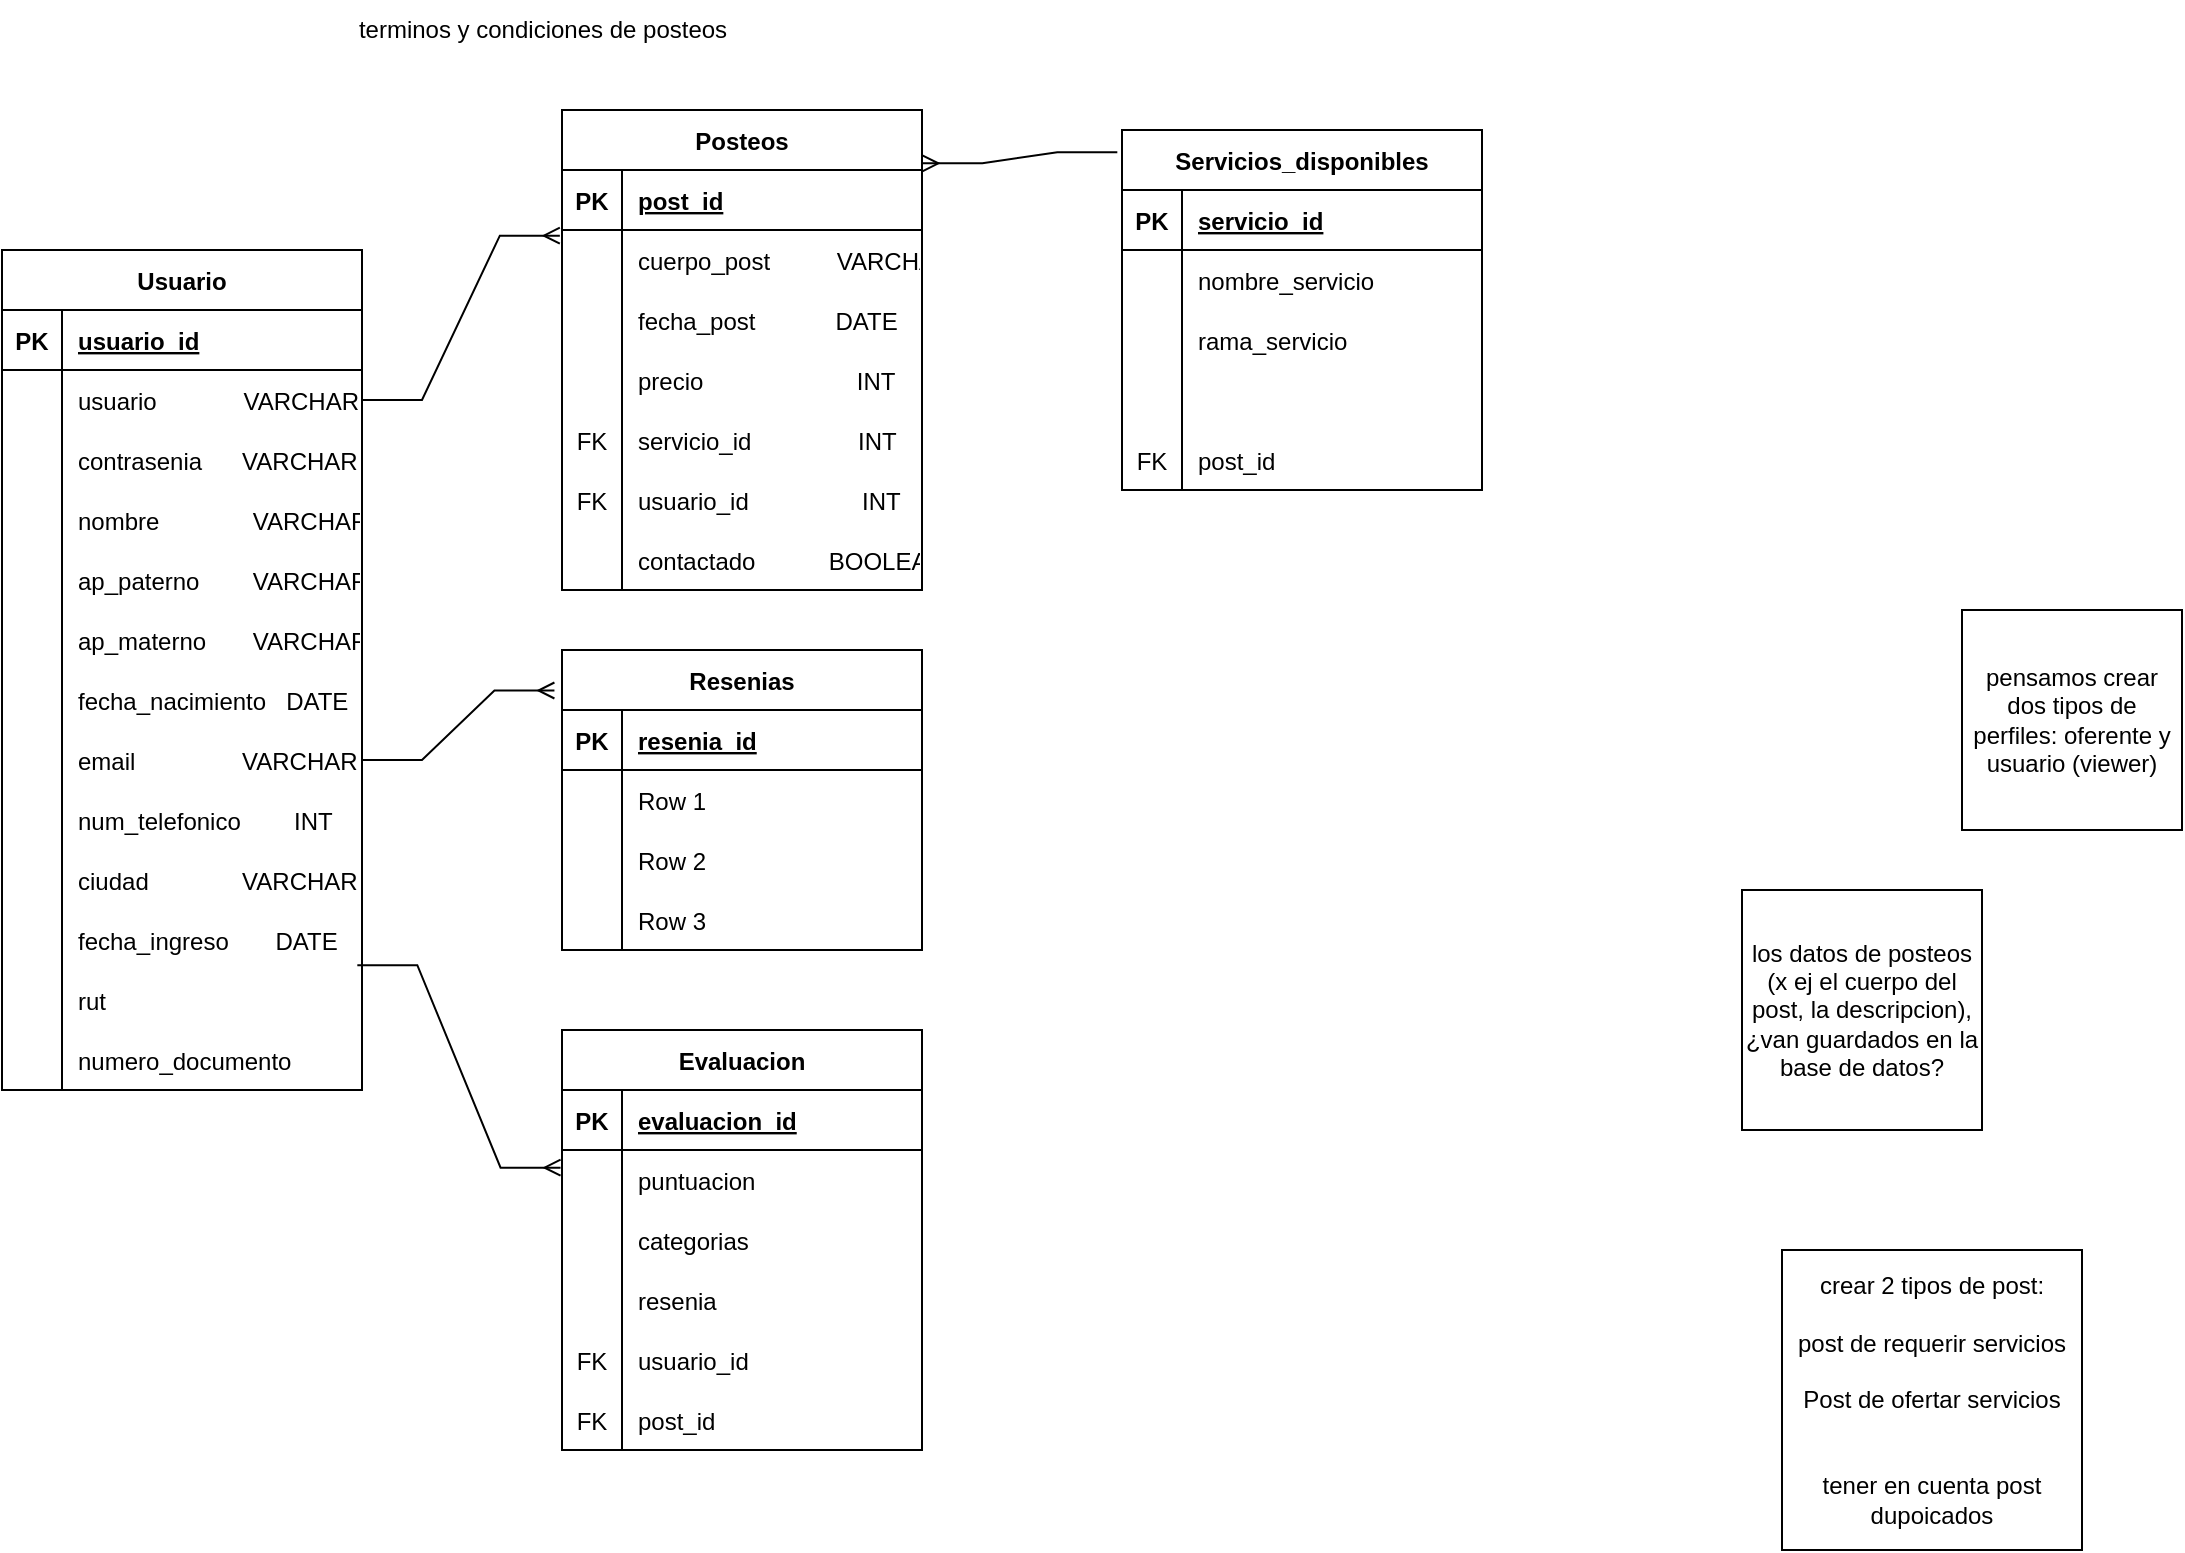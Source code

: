 <mxfile version="20.5.3" type="github" pages="2"><diagram id="4dXASwbiSR4QZMRj6gPX" name="Página-3"><mxGraphModel dx="2009" dy="834" grid="1" gridSize="10" guides="1" tooltips="1" connect="1" arrows="1" fold="1" page="1" pageScale="1" pageWidth="827" pageHeight="1169" math="0" shadow="0"><root><mxCell id="0"/><mxCell id="1" parent="0"/><mxCell id="FN5nLc9VjH9WWIEOUP5z-25" value="Usuario" style="shape=table;startSize=30;container=1;collapsible=1;childLayout=tableLayout;fixedRows=1;rowLines=0;fontStyle=1;align=center;resizeLast=1;" parent="1" vertex="1"><mxGeometry x="-250" y="160" width="180" height="420" as="geometry"/></mxCell><mxCell id="FN5nLc9VjH9WWIEOUP5z-26" value="" style="shape=tableRow;horizontal=0;startSize=0;swimlaneHead=0;swimlaneBody=0;fillColor=none;collapsible=0;dropTarget=0;points=[[0,0.5],[1,0.5]];portConstraint=eastwest;top=0;left=0;right=0;bottom=1;" parent="FN5nLc9VjH9WWIEOUP5z-25" vertex="1"><mxGeometry y="30" width="180" height="30" as="geometry"/></mxCell><mxCell id="FN5nLc9VjH9WWIEOUP5z-27" value="PK" style="shape=partialRectangle;connectable=0;fillColor=none;top=0;left=0;bottom=0;right=0;fontStyle=1;overflow=hidden;" parent="FN5nLc9VjH9WWIEOUP5z-26" vertex="1"><mxGeometry width="30" height="30" as="geometry"><mxRectangle width="30" height="30" as="alternateBounds"/></mxGeometry></mxCell><mxCell id="FN5nLc9VjH9WWIEOUP5z-28" value="usuario_id" style="shape=partialRectangle;connectable=0;fillColor=none;top=0;left=0;bottom=0;right=0;align=left;spacingLeft=6;fontStyle=5;overflow=hidden;" parent="FN5nLc9VjH9WWIEOUP5z-26" vertex="1"><mxGeometry x="30" width="150" height="30" as="geometry"><mxRectangle width="150" height="30" as="alternateBounds"/></mxGeometry></mxCell><mxCell id="FN5nLc9VjH9WWIEOUP5z-29" value="" style="shape=tableRow;horizontal=0;startSize=0;swimlaneHead=0;swimlaneBody=0;fillColor=none;collapsible=0;dropTarget=0;points=[[0,0.5],[1,0.5]];portConstraint=eastwest;top=0;left=0;right=0;bottom=0;" parent="FN5nLc9VjH9WWIEOUP5z-25" vertex="1"><mxGeometry y="60" width="180" height="30" as="geometry"/></mxCell><mxCell id="FN5nLc9VjH9WWIEOUP5z-30" value="" style="shape=partialRectangle;connectable=0;fillColor=none;top=0;left=0;bottom=0;right=0;editable=1;overflow=hidden;" parent="FN5nLc9VjH9WWIEOUP5z-29" vertex="1"><mxGeometry width="30" height="30" as="geometry"><mxRectangle width="30" height="30" as="alternateBounds"/></mxGeometry></mxCell><mxCell id="FN5nLc9VjH9WWIEOUP5z-31" value="usuario             VARCHAR" style="shape=partialRectangle;connectable=0;fillColor=none;top=0;left=0;bottom=0;right=0;align=left;spacingLeft=6;overflow=hidden;" parent="FN5nLc9VjH9WWIEOUP5z-29" vertex="1"><mxGeometry x="30" width="150" height="30" as="geometry"><mxRectangle width="150" height="30" as="alternateBounds"/></mxGeometry></mxCell><mxCell id="FN5nLc9VjH9WWIEOUP5z-32" value="" style="shape=tableRow;horizontal=0;startSize=0;swimlaneHead=0;swimlaneBody=0;fillColor=none;collapsible=0;dropTarget=0;points=[[0,0.5],[1,0.5]];portConstraint=eastwest;top=0;left=0;right=0;bottom=0;" parent="FN5nLc9VjH9WWIEOUP5z-25" vertex="1"><mxGeometry y="90" width="180" height="30" as="geometry"/></mxCell><mxCell id="FN5nLc9VjH9WWIEOUP5z-33" value="" style="shape=partialRectangle;connectable=0;fillColor=none;top=0;left=0;bottom=0;right=0;editable=1;overflow=hidden;" parent="FN5nLc9VjH9WWIEOUP5z-32" vertex="1"><mxGeometry width="30" height="30" as="geometry"><mxRectangle width="30" height="30" as="alternateBounds"/></mxGeometry></mxCell><mxCell id="FN5nLc9VjH9WWIEOUP5z-34" value="contrasenia      VARCHAR" style="shape=partialRectangle;connectable=0;fillColor=none;top=0;left=0;bottom=0;right=0;align=left;spacingLeft=6;overflow=hidden;" parent="FN5nLc9VjH9WWIEOUP5z-32" vertex="1"><mxGeometry x="30" width="150" height="30" as="geometry"><mxRectangle width="150" height="30" as="alternateBounds"/></mxGeometry></mxCell><mxCell id="FN5nLc9VjH9WWIEOUP5z-66" value="" style="shape=tableRow;horizontal=0;startSize=0;swimlaneHead=0;swimlaneBody=0;fillColor=none;collapsible=0;dropTarget=0;points=[[0,0.5],[1,0.5]];portConstraint=eastwest;top=0;left=0;right=0;bottom=0;" parent="FN5nLc9VjH9WWIEOUP5z-25" vertex="1"><mxGeometry y="120" width="180" height="30" as="geometry"/></mxCell><mxCell id="FN5nLc9VjH9WWIEOUP5z-67" value="" style="shape=partialRectangle;connectable=0;fillColor=none;top=0;left=0;bottom=0;right=0;editable=1;overflow=hidden;" parent="FN5nLc9VjH9WWIEOUP5z-66" vertex="1"><mxGeometry width="30" height="30" as="geometry"><mxRectangle width="30" height="30" as="alternateBounds"/></mxGeometry></mxCell><mxCell id="FN5nLc9VjH9WWIEOUP5z-68" value="nombre              VARCHAR" style="shape=partialRectangle;connectable=0;fillColor=none;top=0;left=0;bottom=0;right=0;align=left;spacingLeft=6;overflow=hidden;" parent="FN5nLc9VjH9WWIEOUP5z-66" vertex="1"><mxGeometry x="30" width="150" height="30" as="geometry"><mxRectangle width="150" height="30" as="alternateBounds"/></mxGeometry></mxCell><mxCell id="FN5nLc9VjH9WWIEOUP5z-69" value="" style="shape=tableRow;horizontal=0;startSize=0;swimlaneHead=0;swimlaneBody=0;fillColor=none;collapsible=0;dropTarget=0;points=[[0,0.5],[1,0.5]];portConstraint=eastwest;top=0;left=0;right=0;bottom=0;" parent="FN5nLc9VjH9WWIEOUP5z-25" vertex="1"><mxGeometry y="150" width="180" height="30" as="geometry"/></mxCell><mxCell id="FN5nLc9VjH9WWIEOUP5z-70" value="" style="shape=partialRectangle;connectable=0;fillColor=none;top=0;left=0;bottom=0;right=0;editable=1;overflow=hidden;" parent="FN5nLc9VjH9WWIEOUP5z-69" vertex="1"><mxGeometry width="30" height="30" as="geometry"><mxRectangle width="30" height="30" as="alternateBounds"/></mxGeometry></mxCell><mxCell id="FN5nLc9VjH9WWIEOUP5z-71" value="ap_paterno        VARCHAR" style="shape=partialRectangle;connectable=0;fillColor=none;top=0;left=0;bottom=0;right=0;align=left;spacingLeft=6;overflow=hidden;" parent="FN5nLc9VjH9WWIEOUP5z-69" vertex="1"><mxGeometry x="30" width="150" height="30" as="geometry"><mxRectangle width="150" height="30" as="alternateBounds"/></mxGeometry></mxCell><mxCell id="FN5nLc9VjH9WWIEOUP5z-72" value="" style="shape=tableRow;horizontal=0;startSize=0;swimlaneHead=0;swimlaneBody=0;fillColor=none;collapsible=0;dropTarget=0;points=[[0,0.5],[1,0.5]];portConstraint=eastwest;top=0;left=0;right=0;bottom=0;" parent="FN5nLc9VjH9WWIEOUP5z-25" vertex="1"><mxGeometry y="180" width="180" height="30" as="geometry"/></mxCell><mxCell id="FN5nLc9VjH9WWIEOUP5z-73" value="" style="shape=partialRectangle;connectable=0;fillColor=none;top=0;left=0;bottom=0;right=0;editable=1;overflow=hidden;" parent="FN5nLc9VjH9WWIEOUP5z-72" vertex="1"><mxGeometry width="30" height="30" as="geometry"><mxRectangle width="30" height="30" as="alternateBounds"/></mxGeometry></mxCell><mxCell id="FN5nLc9VjH9WWIEOUP5z-74" value="ap_materno       VARCHAR" style="shape=partialRectangle;connectable=0;fillColor=none;top=0;left=0;bottom=0;right=0;align=left;spacingLeft=6;overflow=hidden;" parent="FN5nLc9VjH9WWIEOUP5z-72" vertex="1"><mxGeometry x="30" width="150" height="30" as="geometry"><mxRectangle width="150" height="30" as="alternateBounds"/></mxGeometry></mxCell><mxCell id="FN5nLc9VjH9WWIEOUP5z-63" value="" style="shape=tableRow;horizontal=0;startSize=0;swimlaneHead=0;swimlaneBody=0;fillColor=none;collapsible=0;dropTarget=0;points=[[0,0.5],[1,0.5]];portConstraint=eastwest;top=0;left=0;right=0;bottom=0;" parent="FN5nLc9VjH9WWIEOUP5z-25" vertex="1"><mxGeometry y="210" width="180" height="30" as="geometry"/></mxCell><mxCell id="FN5nLc9VjH9WWIEOUP5z-64" value="" style="shape=partialRectangle;connectable=0;fillColor=none;top=0;left=0;bottom=0;right=0;editable=1;overflow=hidden;" parent="FN5nLc9VjH9WWIEOUP5z-63" vertex="1"><mxGeometry width="30" height="30" as="geometry"><mxRectangle width="30" height="30" as="alternateBounds"/></mxGeometry></mxCell><mxCell id="FN5nLc9VjH9WWIEOUP5z-65" value="fecha_nacimiento   DATE" style="shape=partialRectangle;connectable=0;fillColor=none;top=0;left=0;bottom=0;right=0;align=left;spacingLeft=6;overflow=hidden;" parent="FN5nLc9VjH9WWIEOUP5z-63" vertex="1"><mxGeometry x="30" width="150" height="30" as="geometry"><mxRectangle width="150" height="30" as="alternateBounds"/></mxGeometry></mxCell><mxCell id="FN5nLc9VjH9WWIEOUP5z-35" value="" style="shape=tableRow;horizontal=0;startSize=0;swimlaneHead=0;swimlaneBody=0;fillColor=none;collapsible=0;dropTarget=0;points=[[0,0.5],[1,0.5]];portConstraint=eastwest;top=0;left=0;right=0;bottom=0;" parent="FN5nLc9VjH9WWIEOUP5z-25" vertex="1"><mxGeometry y="240" width="180" height="30" as="geometry"/></mxCell><mxCell id="FN5nLc9VjH9WWIEOUP5z-36" value="" style="shape=partialRectangle;connectable=0;fillColor=none;top=0;left=0;bottom=0;right=0;editable=1;overflow=hidden;" parent="FN5nLc9VjH9WWIEOUP5z-35" vertex="1"><mxGeometry width="30" height="30" as="geometry"><mxRectangle width="30" height="30" as="alternateBounds"/></mxGeometry></mxCell><mxCell id="FN5nLc9VjH9WWIEOUP5z-37" value="email                VARCHAR" style="shape=partialRectangle;connectable=0;fillColor=none;top=0;left=0;bottom=0;right=0;align=left;spacingLeft=6;overflow=hidden;" parent="FN5nLc9VjH9WWIEOUP5z-35" vertex="1"><mxGeometry x="30" width="150" height="30" as="geometry"><mxRectangle width="150" height="30" as="alternateBounds"/></mxGeometry></mxCell><mxCell id="FN5nLc9VjH9WWIEOUP5z-38" value="" style="shape=tableRow;horizontal=0;startSize=0;swimlaneHead=0;swimlaneBody=0;fillColor=none;collapsible=0;dropTarget=0;points=[[0,0.5],[1,0.5]];portConstraint=eastwest;top=0;left=0;right=0;bottom=0;" parent="FN5nLc9VjH9WWIEOUP5z-25" vertex="1"><mxGeometry y="270" width="180" height="30" as="geometry"/></mxCell><mxCell id="FN5nLc9VjH9WWIEOUP5z-39" value="" style="shape=partialRectangle;connectable=0;fillColor=none;top=0;left=0;bottom=0;right=0;editable=1;overflow=hidden;" parent="FN5nLc9VjH9WWIEOUP5z-38" vertex="1"><mxGeometry width="30" height="30" as="geometry"><mxRectangle width="30" height="30" as="alternateBounds"/></mxGeometry></mxCell><mxCell id="FN5nLc9VjH9WWIEOUP5z-40" value="num_telefonico        INT" style="shape=partialRectangle;connectable=0;fillColor=none;top=0;left=0;bottom=0;right=0;align=left;spacingLeft=6;overflow=hidden;" parent="FN5nLc9VjH9WWIEOUP5z-38" vertex="1"><mxGeometry x="30" width="150" height="30" as="geometry"><mxRectangle width="150" height="30" as="alternateBounds"/></mxGeometry></mxCell><mxCell id="FN5nLc9VjH9WWIEOUP5z-41" value="" style="shape=tableRow;horizontal=0;startSize=0;swimlaneHead=0;swimlaneBody=0;fillColor=none;collapsible=0;dropTarget=0;points=[[0,0.5],[1,0.5]];portConstraint=eastwest;top=0;left=0;right=0;bottom=0;" parent="FN5nLc9VjH9WWIEOUP5z-25" vertex="1"><mxGeometry y="300" width="180" height="30" as="geometry"/></mxCell><mxCell id="FN5nLc9VjH9WWIEOUP5z-42" value="" style="shape=partialRectangle;connectable=0;fillColor=none;top=0;left=0;bottom=0;right=0;editable=1;overflow=hidden;" parent="FN5nLc9VjH9WWIEOUP5z-41" vertex="1"><mxGeometry width="30" height="30" as="geometry"><mxRectangle width="30" height="30" as="alternateBounds"/></mxGeometry></mxCell><mxCell id="FN5nLc9VjH9WWIEOUP5z-43" value="ciudad              VARCHAR" style="shape=partialRectangle;connectable=0;fillColor=none;top=0;left=0;bottom=0;right=0;align=left;spacingLeft=6;overflow=hidden;" parent="FN5nLc9VjH9WWIEOUP5z-41" vertex="1"><mxGeometry x="30" width="150" height="30" as="geometry"><mxRectangle width="150" height="30" as="alternateBounds"/></mxGeometry></mxCell><mxCell id="FN5nLc9VjH9WWIEOUP5z-57" value="" style="shape=tableRow;horizontal=0;startSize=0;swimlaneHead=0;swimlaneBody=0;fillColor=none;collapsible=0;dropTarget=0;points=[[0,0.5],[1,0.5]];portConstraint=eastwest;top=0;left=0;right=0;bottom=0;" parent="FN5nLc9VjH9WWIEOUP5z-25" vertex="1"><mxGeometry y="330" width="180" height="30" as="geometry"/></mxCell><mxCell id="FN5nLc9VjH9WWIEOUP5z-58" value="" style="shape=partialRectangle;connectable=0;fillColor=none;top=0;left=0;bottom=0;right=0;editable=1;overflow=hidden;" parent="FN5nLc9VjH9WWIEOUP5z-57" vertex="1"><mxGeometry width="30" height="30" as="geometry"><mxRectangle width="30" height="30" as="alternateBounds"/></mxGeometry></mxCell><mxCell id="FN5nLc9VjH9WWIEOUP5z-59" value="fecha_ingreso       DATE" style="shape=partialRectangle;connectable=0;fillColor=none;top=0;left=0;bottom=0;right=0;align=left;spacingLeft=6;overflow=hidden;" parent="FN5nLc9VjH9WWIEOUP5z-57" vertex="1"><mxGeometry x="30" width="150" height="30" as="geometry"><mxRectangle width="150" height="30" as="alternateBounds"/></mxGeometry></mxCell><mxCell id="FN5nLc9VjH9WWIEOUP5z-60" value="" style="shape=tableRow;horizontal=0;startSize=0;swimlaneHead=0;swimlaneBody=0;fillColor=none;collapsible=0;dropTarget=0;points=[[0,0.5],[1,0.5]];portConstraint=eastwest;top=0;left=0;right=0;bottom=0;" parent="FN5nLc9VjH9WWIEOUP5z-25" vertex="1"><mxGeometry y="360" width="180" height="30" as="geometry"/></mxCell><mxCell id="FN5nLc9VjH9WWIEOUP5z-61" value="" style="shape=partialRectangle;connectable=0;fillColor=none;top=0;left=0;bottom=0;right=0;editable=1;overflow=hidden;" parent="FN5nLc9VjH9WWIEOUP5z-60" vertex="1"><mxGeometry width="30" height="30" as="geometry"><mxRectangle width="30" height="30" as="alternateBounds"/></mxGeometry></mxCell><mxCell id="FN5nLc9VjH9WWIEOUP5z-62" value="rut" style="shape=partialRectangle;connectable=0;fillColor=none;top=0;left=0;bottom=0;right=0;align=left;spacingLeft=6;overflow=hidden;" parent="FN5nLc9VjH9WWIEOUP5z-60" vertex="1"><mxGeometry x="30" width="150" height="30" as="geometry"><mxRectangle width="150" height="30" as="alternateBounds"/></mxGeometry></mxCell><mxCell id="-S9COyfKQhc_ZIlTFKAW-1" value="" style="shape=tableRow;horizontal=0;startSize=0;swimlaneHead=0;swimlaneBody=0;fillColor=none;collapsible=0;dropTarget=0;points=[[0,0.5],[1,0.5]];portConstraint=eastwest;top=0;left=0;right=0;bottom=0;" parent="FN5nLc9VjH9WWIEOUP5z-25" vertex="1"><mxGeometry y="390" width="180" height="30" as="geometry"/></mxCell><mxCell id="-S9COyfKQhc_ZIlTFKAW-2" value="" style="shape=partialRectangle;connectable=0;fillColor=none;top=0;left=0;bottom=0;right=0;editable=1;overflow=hidden;" parent="-S9COyfKQhc_ZIlTFKAW-1" vertex="1"><mxGeometry width="30" height="30" as="geometry"><mxRectangle width="30" height="30" as="alternateBounds"/></mxGeometry></mxCell><mxCell id="-S9COyfKQhc_ZIlTFKAW-3" value="numero_documento" style="shape=partialRectangle;connectable=0;fillColor=none;top=0;left=0;bottom=0;right=0;align=left;spacingLeft=6;overflow=hidden;" parent="-S9COyfKQhc_ZIlTFKAW-1" vertex="1"><mxGeometry x="30" width="150" height="30" as="geometry"><mxRectangle width="150" height="30" as="alternateBounds"/></mxGeometry></mxCell><mxCell id="FN5nLc9VjH9WWIEOUP5z-44" value="Servicios_disponibles" style="shape=table;startSize=30;container=1;collapsible=1;childLayout=tableLayout;fixedRows=1;rowLines=0;fontStyle=1;align=center;resizeLast=1;" parent="1" vertex="1"><mxGeometry x="310" y="100" width="180" height="180" as="geometry"/></mxCell><mxCell id="FN5nLc9VjH9WWIEOUP5z-45" value="" style="shape=tableRow;horizontal=0;startSize=0;swimlaneHead=0;swimlaneBody=0;fillColor=none;collapsible=0;dropTarget=0;points=[[0,0.5],[1,0.5]];portConstraint=eastwest;top=0;left=0;right=0;bottom=1;" parent="FN5nLc9VjH9WWIEOUP5z-44" vertex="1"><mxGeometry y="30" width="180" height="30" as="geometry"/></mxCell><mxCell id="FN5nLc9VjH9WWIEOUP5z-46" value="PK" style="shape=partialRectangle;connectable=0;fillColor=none;top=0;left=0;bottom=0;right=0;fontStyle=1;overflow=hidden;" parent="FN5nLc9VjH9WWIEOUP5z-45" vertex="1"><mxGeometry width="30" height="30" as="geometry"><mxRectangle width="30" height="30" as="alternateBounds"/></mxGeometry></mxCell><mxCell id="FN5nLc9VjH9WWIEOUP5z-47" value="servicio_id" style="shape=partialRectangle;connectable=0;fillColor=none;top=0;left=0;bottom=0;right=0;align=left;spacingLeft=6;fontStyle=5;overflow=hidden;" parent="FN5nLc9VjH9WWIEOUP5z-45" vertex="1"><mxGeometry x="30" width="150" height="30" as="geometry"><mxRectangle width="150" height="30" as="alternateBounds"/></mxGeometry></mxCell><mxCell id="FN5nLc9VjH9WWIEOUP5z-48" value="" style="shape=tableRow;horizontal=0;startSize=0;swimlaneHead=0;swimlaneBody=0;fillColor=none;collapsible=0;dropTarget=0;points=[[0,0.5],[1,0.5]];portConstraint=eastwest;top=0;left=0;right=0;bottom=0;" parent="FN5nLc9VjH9WWIEOUP5z-44" vertex="1"><mxGeometry y="60" width="180" height="30" as="geometry"/></mxCell><mxCell id="FN5nLc9VjH9WWIEOUP5z-49" value="" style="shape=partialRectangle;connectable=0;fillColor=none;top=0;left=0;bottom=0;right=0;editable=1;overflow=hidden;" parent="FN5nLc9VjH9WWIEOUP5z-48" vertex="1"><mxGeometry width="30" height="30" as="geometry"><mxRectangle width="30" height="30" as="alternateBounds"/></mxGeometry></mxCell><mxCell id="FN5nLc9VjH9WWIEOUP5z-50" value="nombre_servicio" style="shape=partialRectangle;connectable=0;fillColor=none;top=0;left=0;bottom=0;right=0;align=left;spacingLeft=6;overflow=hidden;" parent="FN5nLc9VjH9WWIEOUP5z-48" vertex="1"><mxGeometry x="30" width="150" height="30" as="geometry"><mxRectangle width="150" height="30" as="alternateBounds"/></mxGeometry></mxCell><mxCell id="FN5nLc9VjH9WWIEOUP5z-51" value="" style="shape=tableRow;horizontal=0;startSize=0;swimlaneHead=0;swimlaneBody=0;fillColor=none;collapsible=0;dropTarget=0;points=[[0,0.5],[1,0.5]];portConstraint=eastwest;top=0;left=0;right=0;bottom=0;" parent="FN5nLc9VjH9WWIEOUP5z-44" vertex="1"><mxGeometry y="90" width="180" height="30" as="geometry"/></mxCell><mxCell id="FN5nLc9VjH9WWIEOUP5z-52" value="" style="shape=partialRectangle;connectable=0;fillColor=none;top=0;left=0;bottom=0;right=0;editable=1;overflow=hidden;" parent="FN5nLc9VjH9WWIEOUP5z-51" vertex="1"><mxGeometry width="30" height="30" as="geometry"><mxRectangle width="30" height="30" as="alternateBounds"/></mxGeometry></mxCell><mxCell id="FN5nLc9VjH9WWIEOUP5z-53" value="rama_servicio" style="shape=partialRectangle;connectable=0;fillColor=none;top=0;left=0;bottom=0;right=0;align=left;spacingLeft=6;overflow=hidden;" parent="FN5nLc9VjH9WWIEOUP5z-51" vertex="1"><mxGeometry x="30" width="150" height="30" as="geometry"><mxRectangle width="150" height="30" as="alternateBounds"/></mxGeometry></mxCell><mxCell id="FN5nLc9VjH9WWIEOUP5z-54" value="" style="shape=tableRow;horizontal=0;startSize=0;swimlaneHead=0;swimlaneBody=0;fillColor=none;collapsible=0;dropTarget=0;points=[[0,0.5],[1,0.5]];portConstraint=eastwest;top=0;left=0;right=0;bottom=0;" parent="FN5nLc9VjH9WWIEOUP5z-44" vertex="1"><mxGeometry y="120" width="180" height="30" as="geometry"/></mxCell><mxCell id="FN5nLc9VjH9WWIEOUP5z-55" value="" style="shape=partialRectangle;connectable=0;fillColor=none;top=0;left=0;bottom=0;right=0;editable=1;overflow=hidden;" parent="FN5nLc9VjH9WWIEOUP5z-54" vertex="1"><mxGeometry width="30" height="30" as="geometry"><mxRectangle width="30" height="30" as="alternateBounds"/></mxGeometry></mxCell><mxCell id="FN5nLc9VjH9WWIEOUP5z-56" value="" style="shape=partialRectangle;connectable=0;fillColor=none;top=0;left=0;bottom=0;right=0;align=left;spacingLeft=6;overflow=hidden;" parent="FN5nLc9VjH9WWIEOUP5z-54" vertex="1"><mxGeometry x="30" width="150" height="30" as="geometry"><mxRectangle width="150" height="30" as="alternateBounds"/></mxGeometry></mxCell><mxCell id="FN5nLc9VjH9WWIEOUP5z-157" value="" style="shape=tableRow;horizontal=0;startSize=0;swimlaneHead=0;swimlaneBody=0;fillColor=none;collapsible=0;dropTarget=0;points=[[0,0.5],[1,0.5]];portConstraint=eastwest;top=0;left=0;right=0;bottom=0;" parent="FN5nLc9VjH9WWIEOUP5z-44" vertex="1"><mxGeometry y="150" width="180" height="30" as="geometry"/></mxCell><mxCell id="FN5nLc9VjH9WWIEOUP5z-158" value="FK" style="shape=partialRectangle;connectable=0;fillColor=none;top=0;left=0;bottom=0;right=0;editable=1;overflow=hidden;" parent="FN5nLc9VjH9WWIEOUP5z-157" vertex="1"><mxGeometry width="30" height="30" as="geometry"><mxRectangle width="30" height="30" as="alternateBounds"/></mxGeometry></mxCell><mxCell id="FN5nLc9VjH9WWIEOUP5z-159" value="post_id" style="shape=partialRectangle;connectable=0;fillColor=none;top=0;left=0;bottom=0;right=0;align=left;spacingLeft=6;overflow=hidden;" parent="FN5nLc9VjH9WWIEOUP5z-157" vertex="1"><mxGeometry x="30" width="150" height="30" as="geometry"><mxRectangle width="150" height="30" as="alternateBounds"/></mxGeometry></mxCell><mxCell id="FN5nLc9VjH9WWIEOUP5z-88" value="Evaluacion" style="shape=table;startSize=30;container=1;collapsible=1;childLayout=tableLayout;fixedRows=1;rowLines=0;fontStyle=1;align=center;resizeLast=1;" parent="1" vertex="1"><mxGeometry x="30" y="550" width="180" height="210" as="geometry"/></mxCell><mxCell id="FN5nLc9VjH9WWIEOUP5z-89" value="" style="shape=tableRow;horizontal=0;startSize=0;swimlaneHead=0;swimlaneBody=0;fillColor=none;collapsible=0;dropTarget=0;points=[[0,0.5],[1,0.5]];portConstraint=eastwest;top=0;left=0;right=0;bottom=1;" parent="FN5nLc9VjH9WWIEOUP5z-88" vertex="1"><mxGeometry y="30" width="180" height="30" as="geometry"/></mxCell><mxCell id="FN5nLc9VjH9WWIEOUP5z-90" value="PK" style="shape=partialRectangle;connectable=0;fillColor=none;top=0;left=0;bottom=0;right=0;fontStyle=1;overflow=hidden;" parent="FN5nLc9VjH9WWIEOUP5z-89" vertex="1"><mxGeometry width="30" height="30" as="geometry"><mxRectangle width="30" height="30" as="alternateBounds"/></mxGeometry></mxCell><mxCell id="FN5nLc9VjH9WWIEOUP5z-91" value="evaluacion_id" style="shape=partialRectangle;connectable=0;fillColor=none;top=0;left=0;bottom=0;right=0;align=left;spacingLeft=6;fontStyle=5;overflow=hidden;" parent="FN5nLc9VjH9WWIEOUP5z-89" vertex="1"><mxGeometry x="30" width="150" height="30" as="geometry"><mxRectangle width="150" height="30" as="alternateBounds"/></mxGeometry></mxCell><mxCell id="FN5nLc9VjH9WWIEOUP5z-92" value="" style="shape=tableRow;horizontal=0;startSize=0;swimlaneHead=0;swimlaneBody=0;fillColor=none;collapsible=0;dropTarget=0;points=[[0,0.5],[1,0.5]];portConstraint=eastwest;top=0;left=0;right=0;bottom=0;" parent="FN5nLc9VjH9WWIEOUP5z-88" vertex="1"><mxGeometry y="60" width="180" height="30" as="geometry"/></mxCell><mxCell id="FN5nLc9VjH9WWIEOUP5z-93" value="" style="shape=partialRectangle;connectable=0;fillColor=none;top=0;left=0;bottom=0;right=0;editable=1;overflow=hidden;" parent="FN5nLc9VjH9WWIEOUP5z-92" vertex="1"><mxGeometry width="30" height="30" as="geometry"><mxRectangle width="30" height="30" as="alternateBounds"/></mxGeometry></mxCell><mxCell id="FN5nLc9VjH9WWIEOUP5z-94" value="puntuacion" style="shape=partialRectangle;connectable=0;fillColor=none;top=0;left=0;bottom=0;right=0;align=left;spacingLeft=6;overflow=hidden;" parent="FN5nLc9VjH9WWIEOUP5z-92" vertex="1"><mxGeometry x="30" width="150" height="30" as="geometry"><mxRectangle width="150" height="30" as="alternateBounds"/></mxGeometry></mxCell><mxCell id="FN5nLc9VjH9WWIEOUP5z-133" value="" style="shape=tableRow;horizontal=0;startSize=0;swimlaneHead=0;swimlaneBody=0;fillColor=none;collapsible=0;dropTarget=0;points=[[0,0.5],[1,0.5]];portConstraint=eastwest;top=0;left=0;right=0;bottom=0;" parent="FN5nLc9VjH9WWIEOUP5z-88" vertex="1"><mxGeometry y="90" width="180" height="30" as="geometry"/></mxCell><mxCell id="FN5nLc9VjH9WWIEOUP5z-134" value="" style="shape=partialRectangle;connectable=0;fillColor=none;top=0;left=0;bottom=0;right=0;editable=1;overflow=hidden;" parent="FN5nLc9VjH9WWIEOUP5z-133" vertex="1"><mxGeometry width="30" height="30" as="geometry"><mxRectangle width="30" height="30" as="alternateBounds"/></mxGeometry></mxCell><mxCell id="FN5nLc9VjH9WWIEOUP5z-135" value="categorias" style="shape=partialRectangle;connectable=0;fillColor=none;top=0;left=0;bottom=0;right=0;align=left;spacingLeft=6;overflow=hidden;" parent="FN5nLc9VjH9WWIEOUP5z-133" vertex="1"><mxGeometry x="30" width="150" height="30" as="geometry"><mxRectangle width="150" height="30" as="alternateBounds"/></mxGeometry></mxCell><mxCell id="FN5nLc9VjH9WWIEOUP5z-95" value="" style="shape=tableRow;horizontal=0;startSize=0;swimlaneHead=0;swimlaneBody=0;fillColor=none;collapsible=0;dropTarget=0;points=[[0,0.5],[1,0.5]];portConstraint=eastwest;top=0;left=0;right=0;bottom=0;" parent="FN5nLc9VjH9WWIEOUP5z-88" vertex="1"><mxGeometry y="120" width="180" height="30" as="geometry"/></mxCell><mxCell id="FN5nLc9VjH9WWIEOUP5z-96" value="" style="shape=partialRectangle;connectable=0;fillColor=none;top=0;left=0;bottom=0;right=0;editable=1;overflow=hidden;" parent="FN5nLc9VjH9WWIEOUP5z-95" vertex="1"><mxGeometry width="30" height="30" as="geometry"><mxRectangle width="30" height="30" as="alternateBounds"/></mxGeometry></mxCell><mxCell id="FN5nLc9VjH9WWIEOUP5z-97" value="resenia" style="shape=partialRectangle;connectable=0;fillColor=none;top=0;left=0;bottom=0;right=0;align=left;spacingLeft=6;overflow=hidden;" parent="FN5nLc9VjH9WWIEOUP5z-95" vertex="1"><mxGeometry x="30" width="150" height="30" as="geometry"><mxRectangle width="150" height="30" as="alternateBounds"/></mxGeometry></mxCell><mxCell id="FN5nLc9VjH9WWIEOUP5z-98" value="" style="shape=tableRow;horizontal=0;startSize=0;swimlaneHead=0;swimlaneBody=0;fillColor=none;collapsible=0;dropTarget=0;points=[[0,0.5],[1,0.5]];portConstraint=eastwest;top=0;left=0;right=0;bottom=0;" parent="FN5nLc9VjH9WWIEOUP5z-88" vertex="1"><mxGeometry y="150" width="180" height="30" as="geometry"/></mxCell><mxCell id="FN5nLc9VjH9WWIEOUP5z-99" value="FK" style="shape=partialRectangle;connectable=0;fillColor=none;top=0;left=0;bottom=0;right=0;editable=1;overflow=hidden;" parent="FN5nLc9VjH9WWIEOUP5z-98" vertex="1"><mxGeometry width="30" height="30" as="geometry"><mxRectangle width="30" height="30" as="alternateBounds"/></mxGeometry></mxCell><mxCell id="FN5nLc9VjH9WWIEOUP5z-100" value="usuario_id" style="shape=partialRectangle;connectable=0;fillColor=none;top=0;left=0;bottom=0;right=0;align=left;spacingLeft=6;overflow=hidden;" parent="FN5nLc9VjH9WWIEOUP5z-98" vertex="1"><mxGeometry x="30" width="150" height="30" as="geometry"><mxRectangle width="150" height="30" as="alternateBounds"/></mxGeometry></mxCell><mxCell id="FN5nLc9VjH9WWIEOUP5z-149" value="" style="shape=tableRow;horizontal=0;startSize=0;swimlaneHead=0;swimlaneBody=0;fillColor=none;collapsible=0;dropTarget=0;points=[[0,0.5],[1,0.5]];portConstraint=eastwest;top=0;left=0;right=0;bottom=0;" parent="FN5nLc9VjH9WWIEOUP5z-88" vertex="1"><mxGeometry y="180" width="180" height="30" as="geometry"/></mxCell><mxCell id="FN5nLc9VjH9WWIEOUP5z-150" value="FK" style="shape=partialRectangle;connectable=0;fillColor=none;top=0;left=0;bottom=0;right=0;editable=1;overflow=hidden;" parent="FN5nLc9VjH9WWIEOUP5z-149" vertex="1"><mxGeometry width="30" height="30" as="geometry"><mxRectangle width="30" height="30" as="alternateBounds"/></mxGeometry></mxCell><mxCell id="FN5nLc9VjH9WWIEOUP5z-151" value="post_id" style="shape=partialRectangle;connectable=0;fillColor=none;top=0;left=0;bottom=0;right=0;align=left;spacingLeft=6;overflow=hidden;" parent="FN5nLc9VjH9WWIEOUP5z-149" vertex="1"><mxGeometry x="30" width="150" height="30" as="geometry"><mxRectangle width="150" height="30" as="alternateBounds"/></mxGeometry></mxCell><mxCell id="FN5nLc9VjH9WWIEOUP5z-101" value="Posteos" style="shape=table;startSize=30;container=1;collapsible=1;childLayout=tableLayout;fixedRows=1;rowLines=0;fontStyle=1;align=center;resizeLast=1;" parent="1" vertex="1"><mxGeometry x="30" y="90" width="180" height="240" as="geometry"/></mxCell><mxCell id="FN5nLc9VjH9WWIEOUP5z-102" value="" style="shape=tableRow;horizontal=0;startSize=0;swimlaneHead=0;swimlaneBody=0;fillColor=none;collapsible=0;dropTarget=0;points=[[0,0.5],[1,0.5]];portConstraint=eastwest;top=0;left=0;right=0;bottom=1;" parent="FN5nLc9VjH9WWIEOUP5z-101" vertex="1"><mxGeometry y="30" width="180" height="30" as="geometry"/></mxCell><mxCell id="FN5nLc9VjH9WWIEOUP5z-103" value="PK" style="shape=partialRectangle;connectable=0;fillColor=none;top=0;left=0;bottom=0;right=0;fontStyle=1;overflow=hidden;" parent="FN5nLc9VjH9WWIEOUP5z-102" vertex="1"><mxGeometry width="30" height="30" as="geometry"><mxRectangle width="30" height="30" as="alternateBounds"/></mxGeometry></mxCell><mxCell id="FN5nLc9VjH9WWIEOUP5z-104" value="post_id" style="shape=partialRectangle;connectable=0;fillColor=none;top=0;left=0;bottom=0;right=0;align=left;spacingLeft=6;fontStyle=5;overflow=hidden;" parent="FN5nLc9VjH9WWIEOUP5z-102" vertex="1"><mxGeometry x="30" width="150" height="30" as="geometry"><mxRectangle width="150" height="30" as="alternateBounds"/></mxGeometry></mxCell><mxCell id="FN5nLc9VjH9WWIEOUP5z-105" value="" style="shape=tableRow;horizontal=0;startSize=0;swimlaneHead=0;swimlaneBody=0;fillColor=none;collapsible=0;dropTarget=0;points=[[0,0.5],[1,0.5]];portConstraint=eastwest;top=0;left=0;right=0;bottom=0;" parent="FN5nLc9VjH9WWIEOUP5z-101" vertex="1"><mxGeometry y="60" width="180" height="30" as="geometry"/></mxCell><mxCell id="FN5nLc9VjH9WWIEOUP5z-106" value="" style="shape=partialRectangle;connectable=0;fillColor=none;top=0;left=0;bottom=0;right=0;editable=1;overflow=hidden;" parent="FN5nLc9VjH9WWIEOUP5z-105" vertex="1"><mxGeometry width="30" height="30" as="geometry"><mxRectangle width="30" height="30" as="alternateBounds"/></mxGeometry></mxCell><mxCell id="FN5nLc9VjH9WWIEOUP5z-107" value="cuerpo_post          VARCHAR" style="shape=partialRectangle;connectable=0;fillColor=none;top=0;left=0;bottom=0;right=0;align=left;spacingLeft=6;overflow=hidden;" parent="FN5nLc9VjH9WWIEOUP5z-105" vertex="1"><mxGeometry x="30" width="150" height="30" as="geometry"><mxRectangle width="150" height="30" as="alternateBounds"/></mxGeometry></mxCell><mxCell id="FN5nLc9VjH9WWIEOUP5z-152" value="" style="shape=tableRow;horizontal=0;startSize=0;swimlaneHead=0;swimlaneBody=0;fillColor=none;collapsible=0;dropTarget=0;points=[[0,0.5],[1,0.5]];portConstraint=eastwest;top=0;left=0;right=0;bottom=0;" parent="FN5nLc9VjH9WWIEOUP5z-101" vertex="1"><mxGeometry y="90" width="180" height="30" as="geometry"/></mxCell><mxCell id="FN5nLc9VjH9WWIEOUP5z-153" value="" style="shape=partialRectangle;connectable=0;fillColor=none;top=0;left=0;bottom=0;right=0;editable=1;overflow=hidden;" parent="FN5nLc9VjH9WWIEOUP5z-152" vertex="1"><mxGeometry width="30" height="30" as="geometry"><mxRectangle width="30" height="30" as="alternateBounds"/></mxGeometry></mxCell><mxCell id="FN5nLc9VjH9WWIEOUP5z-154" value="fecha_post            DATE" style="shape=partialRectangle;connectable=0;fillColor=none;top=0;left=0;bottom=0;right=0;align=left;spacingLeft=6;overflow=hidden;" parent="FN5nLc9VjH9WWIEOUP5z-152" vertex="1"><mxGeometry x="30" width="150" height="30" as="geometry"><mxRectangle width="150" height="30" as="alternateBounds"/></mxGeometry></mxCell><mxCell id="FN5nLc9VjH9WWIEOUP5z-108" value="" style="shape=tableRow;horizontal=0;startSize=0;swimlaneHead=0;swimlaneBody=0;fillColor=none;collapsible=0;dropTarget=0;points=[[0,0.5],[1,0.5]];portConstraint=eastwest;top=0;left=0;right=0;bottom=0;" parent="FN5nLc9VjH9WWIEOUP5z-101" vertex="1"><mxGeometry y="120" width="180" height="30" as="geometry"/></mxCell><mxCell id="FN5nLc9VjH9WWIEOUP5z-109" value="" style="shape=partialRectangle;connectable=0;fillColor=none;top=0;left=0;bottom=0;right=0;editable=1;overflow=hidden;" parent="FN5nLc9VjH9WWIEOUP5z-108" vertex="1"><mxGeometry width="30" height="30" as="geometry"><mxRectangle width="30" height="30" as="alternateBounds"/></mxGeometry></mxCell><mxCell id="FN5nLc9VjH9WWIEOUP5z-110" value="precio                       INT" style="shape=partialRectangle;connectable=0;fillColor=none;top=0;left=0;bottom=0;right=0;align=left;spacingLeft=6;overflow=hidden;" parent="FN5nLc9VjH9WWIEOUP5z-108" vertex="1"><mxGeometry x="30" width="150" height="30" as="geometry"><mxRectangle width="150" height="30" as="alternateBounds"/></mxGeometry></mxCell><mxCell id="FN5nLc9VjH9WWIEOUP5z-130" value="" style="shape=tableRow;horizontal=0;startSize=0;swimlaneHead=0;swimlaneBody=0;fillColor=none;collapsible=0;dropTarget=0;points=[[0,0.5],[1,0.5]];portConstraint=eastwest;top=0;left=0;right=0;bottom=0;" parent="FN5nLc9VjH9WWIEOUP5z-101" vertex="1"><mxGeometry y="150" width="180" height="30" as="geometry"/></mxCell><mxCell id="FN5nLc9VjH9WWIEOUP5z-131" value="FK" style="shape=partialRectangle;connectable=0;fillColor=none;top=0;left=0;bottom=0;right=0;editable=1;overflow=hidden;" parent="FN5nLc9VjH9WWIEOUP5z-130" vertex="1"><mxGeometry width="30" height="30" as="geometry"><mxRectangle width="30" height="30" as="alternateBounds"/></mxGeometry></mxCell><mxCell id="FN5nLc9VjH9WWIEOUP5z-132" value="servicio_id                INT" style="shape=partialRectangle;connectable=0;fillColor=none;top=0;left=0;bottom=0;right=0;align=left;spacingLeft=6;overflow=hidden;" parent="FN5nLc9VjH9WWIEOUP5z-130" vertex="1"><mxGeometry x="30" width="150" height="30" as="geometry"><mxRectangle width="150" height="30" as="alternateBounds"/></mxGeometry></mxCell><mxCell id="FN5nLc9VjH9WWIEOUP5z-111" value="" style="shape=tableRow;horizontal=0;startSize=0;swimlaneHead=0;swimlaneBody=0;fillColor=none;collapsible=0;dropTarget=0;points=[[0,0.5],[1,0.5]];portConstraint=eastwest;top=0;left=0;right=0;bottom=0;" parent="FN5nLc9VjH9WWIEOUP5z-101" vertex="1"><mxGeometry y="180" width="180" height="30" as="geometry"/></mxCell><mxCell id="FN5nLc9VjH9WWIEOUP5z-112" value="FK" style="shape=partialRectangle;connectable=0;fillColor=none;top=0;left=0;bottom=0;right=0;editable=1;overflow=hidden;" parent="FN5nLc9VjH9WWIEOUP5z-111" vertex="1"><mxGeometry width="30" height="30" as="geometry"><mxRectangle width="30" height="30" as="alternateBounds"/></mxGeometry></mxCell><mxCell id="FN5nLc9VjH9WWIEOUP5z-113" value="usuario_id                 INT" style="shape=partialRectangle;connectable=0;fillColor=none;top=0;left=0;bottom=0;right=0;align=left;spacingLeft=6;overflow=hidden;" parent="FN5nLc9VjH9WWIEOUP5z-111" vertex="1"><mxGeometry x="30" width="150" height="30" as="geometry"><mxRectangle width="150" height="30" as="alternateBounds"/></mxGeometry></mxCell><mxCell id="FN5nLc9VjH9WWIEOUP5z-165" value="" style="shape=tableRow;horizontal=0;startSize=0;swimlaneHead=0;swimlaneBody=0;fillColor=none;collapsible=0;dropTarget=0;points=[[0,0.5],[1,0.5]];portConstraint=eastwest;top=0;left=0;right=0;bottom=0;" parent="FN5nLc9VjH9WWIEOUP5z-101" vertex="1"><mxGeometry y="210" width="180" height="30" as="geometry"/></mxCell><mxCell id="FN5nLc9VjH9WWIEOUP5z-166" value="" style="shape=partialRectangle;connectable=0;fillColor=none;top=0;left=0;bottom=0;right=0;editable=1;overflow=hidden;" parent="FN5nLc9VjH9WWIEOUP5z-165" vertex="1"><mxGeometry width="30" height="30" as="geometry"><mxRectangle width="30" height="30" as="alternateBounds"/></mxGeometry></mxCell><mxCell id="FN5nLc9VjH9WWIEOUP5z-167" value="contactado           BOOLEAN" style="shape=partialRectangle;connectable=0;fillColor=none;top=0;left=0;bottom=0;right=0;align=left;spacingLeft=6;overflow=hidden;" parent="FN5nLc9VjH9WWIEOUP5z-165" vertex="1"><mxGeometry x="30" width="150" height="30" as="geometry"><mxRectangle width="150" height="30" as="alternateBounds"/></mxGeometry></mxCell><mxCell id="FN5nLc9VjH9WWIEOUP5z-155" value="terminos y condiciones de posteos" style="text;html=1;resizable=0;autosize=1;align=center;verticalAlign=middle;points=[];fillColor=none;strokeColor=none;rounded=0;" parent="1" vertex="1"><mxGeometry x="-85" y="35" width="210" height="30" as="geometry"/></mxCell><mxCell id="FN5nLc9VjH9WWIEOUP5z-161" value="" style="edgeStyle=entityRelationEdgeStyle;fontSize=12;html=1;endArrow=ERmany;rounded=0;exitX=-0.013;exitY=0.062;exitDx=0;exitDy=0;exitPerimeter=0;entryX=1.001;entryY=0.111;entryDx=0;entryDy=0;entryPerimeter=0;" parent="1" source="FN5nLc9VjH9WWIEOUP5z-44" target="FN5nLc9VjH9WWIEOUP5z-101" edge="1"><mxGeometry width="100" height="100" relative="1" as="geometry"><mxPoint x="300" y="380" as="sourcePoint"/><mxPoint x="400" y="280" as="targetPoint"/></mxGeometry></mxCell><mxCell id="FN5nLc9VjH9WWIEOUP5z-168" value="" style="edgeStyle=entityRelationEdgeStyle;fontSize=12;html=1;endArrow=ERmany;rounded=0;entryX=-0.006;entryY=0.094;entryDx=0;entryDy=0;entryPerimeter=0;exitX=1;exitY=0.5;exitDx=0;exitDy=0;" parent="1" source="FN5nLc9VjH9WWIEOUP5z-29" target="FN5nLc9VjH9WWIEOUP5z-105" edge="1"><mxGeometry width="100" height="100" relative="1" as="geometry"><mxPoint x="220" y="390" as="sourcePoint"/><mxPoint x="320" y="290" as="targetPoint"/></mxGeometry></mxCell><mxCell id="FN5nLc9VjH9WWIEOUP5z-169" value="Resenias" style="shape=table;startSize=30;container=1;collapsible=1;childLayout=tableLayout;fixedRows=1;rowLines=0;fontStyle=1;align=center;resizeLast=1;" parent="1" vertex="1"><mxGeometry x="30" y="360" width="180" height="150" as="geometry"/></mxCell><mxCell id="FN5nLc9VjH9WWIEOUP5z-170" value="" style="shape=tableRow;horizontal=0;startSize=0;swimlaneHead=0;swimlaneBody=0;fillColor=none;collapsible=0;dropTarget=0;points=[[0,0.5],[1,0.5]];portConstraint=eastwest;top=0;left=0;right=0;bottom=1;" parent="FN5nLc9VjH9WWIEOUP5z-169" vertex="1"><mxGeometry y="30" width="180" height="30" as="geometry"/></mxCell><mxCell id="FN5nLc9VjH9WWIEOUP5z-171" value="PK" style="shape=partialRectangle;connectable=0;fillColor=none;top=0;left=0;bottom=0;right=0;fontStyle=1;overflow=hidden;" parent="FN5nLc9VjH9WWIEOUP5z-170" vertex="1"><mxGeometry width="30" height="30" as="geometry"><mxRectangle width="30" height="30" as="alternateBounds"/></mxGeometry></mxCell><mxCell id="FN5nLc9VjH9WWIEOUP5z-172" value="resenia_id" style="shape=partialRectangle;connectable=0;fillColor=none;top=0;left=0;bottom=0;right=0;align=left;spacingLeft=6;fontStyle=5;overflow=hidden;" parent="FN5nLc9VjH9WWIEOUP5z-170" vertex="1"><mxGeometry x="30" width="150" height="30" as="geometry"><mxRectangle width="150" height="30" as="alternateBounds"/></mxGeometry></mxCell><mxCell id="FN5nLc9VjH9WWIEOUP5z-173" value="" style="shape=tableRow;horizontal=0;startSize=0;swimlaneHead=0;swimlaneBody=0;fillColor=none;collapsible=0;dropTarget=0;points=[[0,0.5],[1,0.5]];portConstraint=eastwest;top=0;left=0;right=0;bottom=0;" parent="FN5nLc9VjH9WWIEOUP5z-169" vertex="1"><mxGeometry y="60" width="180" height="30" as="geometry"/></mxCell><mxCell id="FN5nLc9VjH9WWIEOUP5z-174" value="" style="shape=partialRectangle;connectable=0;fillColor=none;top=0;left=0;bottom=0;right=0;editable=1;overflow=hidden;" parent="FN5nLc9VjH9WWIEOUP5z-173" vertex="1"><mxGeometry width="30" height="30" as="geometry"><mxRectangle width="30" height="30" as="alternateBounds"/></mxGeometry></mxCell><mxCell id="FN5nLc9VjH9WWIEOUP5z-175" value="Row 1" style="shape=partialRectangle;connectable=0;fillColor=none;top=0;left=0;bottom=0;right=0;align=left;spacingLeft=6;overflow=hidden;" parent="FN5nLc9VjH9WWIEOUP5z-173" vertex="1"><mxGeometry x="30" width="150" height="30" as="geometry"><mxRectangle width="150" height="30" as="alternateBounds"/></mxGeometry></mxCell><mxCell id="FN5nLc9VjH9WWIEOUP5z-176" value="" style="shape=tableRow;horizontal=0;startSize=0;swimlaneHead=0;swimlaneBody=0;fillColor=none;collapsible=0;dropTarget=0;points=[[0,0.5],[1,0.5]];portConstraint=eastwest;top=0;left=0;right=0;bottom=0;" parent="FN5nLc9VjH9WWIEOUP5z-169" vertex="1"><mxGeometry y="90" width="180" height="30" as="geometry"/></mxCell><mxCell id="FN5nLc9VjH9WWIEOUP5z-177" value="" style="shape=partialRectangle;connectable=0;fillColor=none;top=0;left=0;bottom=0;right=0;editable=1;overflow=hidden;" parent="FN5nLc9VjH9WWIEOUP5z-176" vertex="1"><mxGeometry width="30" height="30" as="geometry"><mxRectangle width="30" height="30" as="alternateBounds"/></mxGeometry></mxCell><mxCell id="FN5nLc9VjH9WWIEOUP5z-178" value="Row 2" style="shape=partialRectangle;connectable=0;fillColor=none;top=0;left=0;bottom=0;right=0;align=left;spacingLeft=6;overflow=hidden;" parent="FN5nLc9VjH9WWIEOUP5z-176" vertex="1"><mxGeometry x="30" width="150" height="30" as="geometry"><mxRectangle width="150" height="30" as="alternateBounds"/></mxGeometry></mxCell><mxCell id="FN5nLc9VjH9WWIEOUP5z-179" value="" style="shape=tableRow;horizontal=0;startSize=0;swimlaneHead=0;swimlaneBody=0;fillColor=none;collapsible=0;dropTarget=0;points=[[0,0.5],[1,0.5]];portConstraint=eastwest;top=0;left=0;right=0;bottom=0;" parent="FN5nLc9VjH9WWIEOUP5z-169" vertex="1"><mxGeometry y="120" width="180" height="30" as="geometry"/></mxCell><mxCell id="FN5nLc9VjH9WWIEOUP5z-180" value="" style="shape=partialRectangle;connectable=0;fillColor=none;top=0;left=0;bottom=0;right=0;editable=1;overflow=hidden;" parent="FN5nLc9VjH9WWIEOUP5z-179" vertex="1"><mxGeometry width="30" height="30" as="geometry"><mxRectangle width="30" height="30" as="alternateBounds"/></mxGeometry></mxCell><mxCell id="FN5nLc9VjH9WWIEOUP5z-181" value="Row 3" style="shape=partialRectangle;connectable=0;fillColor=none;top=0;left=0;bottom=0;right=0;align=left;spacingLeft=6;overflow=hidden;" parent="FN5nLc9VjH9WWIEOUP5z-179" vertex="1"><mxGeometry x="30" width="150" height="30" as="geometry"><mxRectangle width="150" height="30" as="alternateBounds"/></mxGeometry></mxCell><mxCell id="FN5nLc9VjH9WWIEOUP5z-182" value="" style="edgeStyle=entityRelationEdgeStyle;fontSize=12;html=1;endArrow=ERmany;rounded=0;entryX=-0.021;entryY=0.135;entryDx=0;entryDy=0;entryPerimeter=0;exitX=1;exitY=0.5;exitDx=0;exitDy=0;" parent="1" source="FN5nLc9VjH9WWIEOUP5z-35" target="FN5nLc9VjH9WWIEOUP5z-169" edge="1"><mxGeometry width="100" height="100" relative="1" as="geometry"><mxPoint x="210" y="377.18" as="sourcePoint"/><mxPoint x="338.92" y="350.0" as="targetPoint"/></mxGeometry></mxCell><mxCell id="FN5nLc9VjH9WWIEOUP5z-183" value="" style="edgeStyle=entityRelationEdgeStyle;fontSize=12;html=1;endArrow=ERmany;rounded=0;entryX=-0.004;entryY=0.294;entryDx=0;entryDy=0;entryPerimeter=0;exitX=0.987;exitY=-0.08;exitDx=0;exitDy=0;exitPerimeter=0;" parent="1" source="FN5nLc9VjH9WWIEOUP5z-60" target="FN5nLc9VjH9WWIEOUP5z-92" edge="1"><mxGeometry width="100" height="100" relative="1" as="geometry"><mxPoint x="-70.0" y="442.18" as="sourcePoint"/><mxPoint x="28.92" y="360.0" as="targetPoint"/></mxGeometry></mxCell><mxCell id="-S9COyfKQhc_ZIlTFKAW-4" value="crear 2 tipos de post:&lt;br&gt;&lt;br&gt;post de requerir servicios&lt;br&gt;&lt;br&gt;Post de ofertar servicios&lt;br&gt;&lt;br&gt;&lt;br&gt;tener en cuenta post dupoicados" style="whiteSpace=wrap;html=1;aspect=fixed;" parent="1" vertex="1"><mxGeometry x="640" y="660" width="150" height="150" as="geometry"/></mxCell><mxCell id="-S9COyfKQhc_ZIlTFKAW-5" value="pensamos crear dos tipos de perfiles: oferente y usuario (viewer)" style="whiteSpace=wrap;html=1;aspect=fixed;" parent="1" vertex="1"><mxGeometry x="730" y="340" width="110" height="110" as="geometry"/></mxCell><mxCell id="-S9COyfKQhc_ZIlTFKAW-6" value="los datos de posteos (x ej el cuerpo del post, la descripcion), ¿van guardados en la base de datos?" style="whiteSpace=wrap;html=1;aspect=fixed;" parent="1" vertex="1"><mxGeometry x="620" y="480" width="120" height="120" as="geometry"/></mxCell></root></mxGraphModel></diagram><diagram id="K42WlCHfOIcwqQ-08INr" name="Página-2"><mxGraphModel dx="1182" dy="834" grid="1" gridSize="10" guides="1" tooltips="1" connect="1" arrows="1" fold="1" page="1" pageScale="1" pageWidth="827" pageHeight="1169" math="0" shadow="0"><root><mxCell id="0"/><mxCell id="1" parent="0"/><mxCell id="ksHCWMERukTDUAjWn1xJ-1" value="tipo_producto" style="shape=table;startSize=30;container=1;collapsible=1;childLayout=tableLayout;fixedRows=1;rowLines=0;fontStyle=1;align=center;resizeLast=1;" parent="1" vertex="1"><mxGeometry x="60" y="320" width="180" height="150" as="geometry"/></mxCell><mxCell id="ksHCWMERukTDUAjWn1xJ-2" value="" style="shape=tableRow;horizontal=0;startSize=0;swimlaneHead=0;swimlaneBody=0;fillColor=none;collapsible=0;dropTarget=0;points=[[0,0.5],[1,0.5]];portConstraint=eastwest;top=0;left=0;right=0;bottom=1;" parent="ksHCWMERukTDUAjWn1xJ-1" vertex="1"><mxGeometry y="30" width="180" height="30" as="geometry"/></mxCell><mxCell id="ksHCWMERukTDUAjWn1xJ-3" value="PK" style="shape=partialRectangle;connectable=0;fillColor=none;top=0;left=0;bottom=0;right=0;fontStyle=1;overflow=hidden;" parent="ksHCWMERukTDUAjWn1xJ-2" vertex="1"><mxGeometry width="30" height="30" as="geometry"><mxRectangle width="30" height="30" as="alternateBounds"/></mxGeometry></mxCell><mxCell id="ksHCWMERukTDUAjWn1xJ-4" value="tipoProducto_id" style="shape=partialRectangle;connectable=0;fillColor=none;top=0;left=0;bottom=0;right=0;align=left;spacingLeft=6;fontStyle=5;overflow=hidden;" parent="ksHCWMERukTDUAjWn1xJ-2" vertex="1"><mxGeometry x="30" width="150" height="30" as="geometry"><mxRectangle width="150" height="30" as="alternateBounds"/></mxGeometry></mxCell><mxCell id="ksHCWMERukTDUAjWn1xJ-5" value="" style="shape=tableRow;horizontal=0;startSize=0;swimlaneHead=0;swimlaneBody=0;fillColor=none;collapsible=0;dropTarget=0;points=[[0,0.5],[1,0.5]];portConstraint=eastwest;top=0;left=0;right=0;bottom=0;" parent="ksHCWMERukTDUAjWn1xJ-1" vertex="1"><mxGeometry y="60" width="180" height="30" as="geometry"/></mxCell><mxCell id="ksHCWMERukTDUAjWn1xJ-6" value="" style="shape=partialRectangle;connectable=0;fillColor=none;top=0;left=0;bottom=0;right=0;editable=1;overflow=hidden;" parent="ksHCWMERukTDUAjWn1xJ-5" vertex="1"><mxGeometry width="30" height="30" as="geometry"><mxRectangle width="30" height="30" as="alternateBounds"/></mxGeometry></mxCell><mxCell id="ksHCWMERukTDUAjWn1xJ-7" value="grupoAlimenticio" style="shape=partialRectangle;connectable=0;fillColor=none;top=0;left=0;bottom=0;right=0;align=left;spacingLeft=6;overflow=hidden;" parent="ksHCWMERukTDUAjWn1xJ-5" vertex="1"><mxGeometry x="30" width="150" height="30" as="geometry"><mxRectangle width="150" height="30" as="alternateBounds"/></mxGeometry></mxCell><mxCell id="ksHCWMERukTDUAjWn1xJ-8" value="" style="shape=tableRow;horizontal=0;startSize=0;swimlaneHead=0;swimlaneBody=0;fillColor=none;collapsible=0;dropTarget=0;points=[[0,0.5],[1,0.5]];portConstraint=eastwest;top=0;left=0;right=0;bottom=0;" parent="ksHCWMERukTDUAjWn1xJ-1" vertex="1"><mxGeometry y="90" width="180" height="30" as="geometry"/></mxCell><mxCell id="ksHCWMERukTDUAjWn1xJ-9" value="" style="shape=partialRectangle;connectable=0;fillColor=none;top=0;left=0;bottom=0;right=0;editable=1;overflow=hidden;" parent="ksHCWMERukTDUAjWn1xJ-8" vertex="1"><mxGeometry width="30" height="30" as="geometry"><mxRectangle width="30" height="30" as="alternateBounds"/></mxGeometry></mxCell><mxCell id="ksHCWMERukTDUAjWn1xJ-10" value="aptoVegetarianos" style="shape=partialRectangle;connectable=0;fillColor=none;top=0;left=0;bottom=0;right=0;align=left;spacingLeft=6;overflow=hidden;" parent="ksHCWMERukTDUAjWn1xJ-8" vertex="1"><mxGeometry x="30" width="150" height="30" as="geometry"><mxRectangle width="150" height="30" as="alternateBounds"/></mxGeometry></mxCell><mxCell id="ksHCWMERukTDUAjWn1xJ-11" value="" style="shape=tableRow;horizontal=0;startSize=0;swimlaneHead=0;swimlaneBody=0;fillColor=none;collapsible=0;dropTarget=0;points=[[0,0.5],[1,0.5]];portConstraint=eastwest;top=0;left=0;right=0;bottom=0;" parent="ksHCWMERukTDUAjWn1xJ-1" vertex="1"><mxGeometry y="120" width="180" height="30" as="geometry"/></mxCell><mxCell id="ksHCWMERukTDUAjWn1xJ-12" value="" style="shape=partialRectangle;connectable=0;fillColor=none;top=0;left=0;bottom=0;right=0;editable=1;overflow=hidden;" parent="ksHCWMERukTDUAjWn1xJ-11" vertex="1"><mxGeometry width="30" height="30" as="geometry"><mxRectangle width="30" height="30" as="alternateBounds"/></mxGeometry></mxCell><mxCell id="ksHCWMERukTDUAjWn1xJ-13" value="aptoVeganos" style="shape=partialRectangle;connectable=0;fillColor=none;top=0;left=0;bottom=0;right=0;align=left;spacingLeft=6;overflow=hidden;" parent="ksHCWMERukTDUAjWn1xJ-11" vertex="1"><mxGeometry x="30" width="150" height="30" as="geometry"><mxRectangle width="150" height="30" as="alternateBounds"/></mxGeometry></mxCell><mxCell id="ksHCWMERukTDUAjWn1xJ-14" value="clientes" style="shape=table;startSize=30;container=1;collapsible=1;childLayout=tableLayout;fixedRows=1;rowLines=0;fontStyle=1;align=center;resizeLast=1;" parent="1" vertex="1"><mxGeometry x="920" y="380" width="180" height="150" as="geometry"/></mxCell><mxCell id="ksHCWMERukTDUAjWn1xJ-15" value="" style="shape=tableRow;horizontal=0;startSize=0;swimlaneHead=0;swimlaneBody=0;fillColor=none;collapsible=0;dropTarget=0;points=[[0,0.5],[1,0.5]];portConstraint=eastwest;top=0;left=0;right=0;bottom=1;" parent="ksHCWMERukTDUAjWn1xJ-14" vertex="1"><mxGeometry y="30" width="180" height="30" as="geometry"/></mxCell><mxCell id="ksHCWMERukTDUAjWn1xJ-16" value="PK" style="shape=partialRectangle;connectable=0;fillColor=none;top=0;left=0;bottom=0;right=0;fontStyle=1;overflow=hidden;" parent="ksHCWMERukTDUAjWn1xJ-15" vertex="1"><mxGeometry width="30" height="30" as="geometry"><mxRectangle width="30" height="30" as="alternateBounds"/></mxGeometry></mxCell><mxCell id="ksHCWMERukTDUAjWn1xJ-17" value="cliente_id" style="shape=partialRectangle;connectable=0;fillColor=none;top=0;left=0;bottom=0;right=0;align=left;spacingLeft=6;fontStyle=5;overflow=hidden;" parent="ksHCWMERukTDUAjWn1xJ-15" vertex="1"><mxGeometry x="30" width="150" height="30" as="geometry"><mxRectangle width="150" height="30" as="alternateBounds"/></mxGeometry></mxCell><mxCell id="ksHCWMERukTDUAjWn1xJ-18" value="" style="shape=tableRow;horizontal=0;startSize=0;swimlaneHead=0;swimlaneBody=0;fillColor=none;collapsible=0;dropTarget=0;points=[[0,0.5],[1,0.5]];portConstraint=eastwest;top=0;left=0;right=0;bottom=0;" parent="ksHCWMERukTDUAjWn1xJ-14" vertex="1"><mxGeometry y="60" width="180" height="30" as="geometry"/></mxCell><mxCell id="ksHCWMERukTDUAjWn1xJ-19" value="" style="shape=partialRectangle;connectable=0;fillColor=none;top=0;left=0;bottom=0;right=0;editable=1;overflow=hidden;" parent="ksHCWMERukTDUAjWn1xJ-18" vertex="1"><mxGeometry width="30" height="30" as="geometry"><mxRectangle width="30" height="30" as="alternateBounds"/></mxGeometry></mxCell><mxCell id="ksHCWMERukTDUAjWn1xJ-20" value="nombre" style="shape=partialRectangle;connectable=0;fillColor=none;top=0;left=0;bottom=0;right=0;align=left;spacingLeft=6;overflow=hidden;" parent="ksHCWMERukTDUAjWn1xJ-18" vertex="1"><mxGeometry x="30" width="150" height="30" as="geometry"><mxRectangle width="150" height="30" as="alternateBounds"/></mxGeometry></mxCell><mxCell id="ksHCWMERukTDUAjWn1xJ-21" value="" style="shape=tableRow;horizontal=0;startSize=0;swimlaneHead=0;swimlaneBody=0;fillColor=none;collapsible=0;dropTarget=0;points=[[0,0.5],[1,0.5]];portConstraint=eastwest;top=0;left=0;right=0;bottom=0;" parent="ksHCWMERukTDUAjWn1xJ-14" vertex="1"><mxGeometry y="90" width="180" height="30" as="geometry"/></mxCell><mxCell id="ksHCWMERukTDUAjWn1xJ-22" value="" style="shape=partialRectangle;connectable=0;fillColor=none;top=0;left=0;bottom=0;right=0;editable=1;overflow=hidden;" parent="ksHCWMERukTDUAjWn1xJ-21" vertex="1"><mxGeometry width="30" height="30" as="geometry"><mxRectangle width="30" height="30" as="alternateBounds"/></mxGeometry></mxCell><mxCell id="ksHCWMERukTDUAjWn1xJ-23" value="" style="shape=partialRectangle;connectable=0;fillColor=none;top=0;left=0;bottom=0;right=0;align=left;spacingLeft=6;overflow=hidden;" parent="ksHCWMERukTDUAjWn1xJ-21" vertex="1"><mxGeometry x="30" width="150" height="30" as="geometry"><mxRectangle width="150" height="30" as="alternateBounds"/></mxGeometry></mxCell><mxCell id="ksHCWMERukTDUAjWn1xJ-24" value="" style="shape=tableRow;horizontal=0;startSize=0;swimlaneHead=0;swimlaneBody=0;fillColor=none;collapsible=0;dropTarget=0;points=[[0,0.5],[1,0.5]];portConstraint=eastwest;top=0;left=0;right=0;bottom=0;" parent="ksHCWMERukTDUAjWn1xJ-14" vertex="1"><mxGeometry y="120" width="180" height="30" as="geometry"/></mxCell><mxCell id="ksHCWMERukTDUAjWn1xJ-25" value="" style="shape=partialRectangle;connectable=0;fillColor=none;top=0;left=0;bottom=0;right=0;editable=1;overflow=hidden;" parent="ksHCWMERukTDUAjWn1xJ-24" vertex="1"><mxGeometry width="30" height="30" as="geometry"><mxRectangle width="30" height="30" as="alternateBounds"/></mxGeometry></mxCell><mxCell id="ksHCWMERukTDUAjWn1xJ-26" value="" style="shape=partialRectangle;connectable=0;fillColor=none;top=0;left=0;bottom=0;right=0;align=left;spacingLeft=6;overflow=hidden;" parent="ksHCWMERukTDUAjWn1xJ-24" vertex="1"><mxGeometry x="30" width="150" height="30" as="geometry"><mxRectangle width="150" height="30" as="alternateBounds"/></mxGeometry></mxCell><mxCell id="ksHCWMERukTDUAjWn1xJ-27" value="boletaCompra" style="shape=table;startSize=30;container=1;collapsible=1;childLayout=tableLayout;fixedRows=1;rowLines=0;fontStyle=1;align=center;resizeLast=1;" parent="1" vertex="1"><mxGeometry x="630" y="130" width="180" height="150" as="geometry"/></mxCell><mxCell id="ksHCWMERukTDUAjWn1xJ-28" value="" style="shape=tableRow;horizontal=0;startSize=0;swimlaneHead=0;swimlaneBody=0;fillColor=none;collapsible=0;dropTarget=0;points=[[0,0.5],[1,0.5]];portConstraint=eastwest;top=0;left=0;right=0;bottom=1;" parent="ksHCWMERukTDUAjWn1xJ-27" vertex="1"><mxGeometry y="30" width="180" height="30" as="geometry"/></mxCell><mxCell id="ksHCWMERukTDUAjWn1xJ-29" value="PK" style="shape=partialRectangle;connectable=0;fillColor=none;top=0;left=0;bottom=0;right=0;fontStyle=1;overflow=hidden;" parent="ksHCWMERukTDUAjWn1xJ-28" vertex="1"><mxGeometry width="30" height="30" as="geometry"><mxRectangle width="30" height="30" as="alternateBounds"/></mxGeometry></mxCell><mxCell id="ksHCWMERukTDUAjWn1xJ-30" value="boleta_id" style="shape=partialRectangle;connectable=0;fillColor=none;top=0;left=0;bottom=0;right=0;align=left;spacingLeft=6;fontStyle=5;overflow=hidden;" parent="ksHCWMERukTDUAjWn1xJ-28" vertex="1"><mxGeometry x="30" width="150" height="30" as="geometry"><mxRectangle width="150" height="30" as="alternateBounds"/></mxGeometry></mxCell><mxCell id="ksHCWMERukTDUAjWn1xJ-31" value="" style="shape=tableRow;horizontal=0;startSize=0;swimlaneHead=0;swimlaneBody=0;fillColor=none;collapsible=0;dropTarget=0;points=[[0,0.5],[1,0.5]];portConstraint=eastwest;top=0;left=0;right=0;bottom=0;" parent="ksHCWMERukTDUAjWn1xJ-27" vertex="1"><mxGeometry y="60" width="180" height="30" as="geometry"/></mxCell><mxCell id="ksHCWMERukTDUAjWn1xJ-32" value="" style="shape=partialRectangle;connectable=0;fillColor=none;top=0;left=0;bottom=0;right=0;editable=1;overflow=hidden;" parent="ksHCWMERukTDUAjWn1xJ-31" vertex="1"><mxGeometry width="30" height="30" as="geometry"><mxRectangle width="30" height="30" as="alternateBounds"/></mxGeometry></mxCell><mxCell id="ksHCWMERukTDUAjWn1xJ-33" value="venta_id" style="shape=partialRectangle;connectable=0;fillColor=none;top=0;left=0;bottom=0;right=0;align=left;spacingLeft=6;overflow=hidden;" parent="ksHCWMERukTDUAjWn1xJ-31" vertex="1"><mxGeometry x="30" width="150" height="30" as="geometry"><mxRectangle width="150" height="30" as="alternateBounds"/></mxGeometry></mxCell><mxCell id="ksHCWMERukTDUAjWn1xJ-34" value="" style="shape=tableRow;horizontal=0;startSize=0;swimlaneHead=0;swimlaneBody=0;fillColor=none;collapsible=0;dropTarget=0;points=[[0,0.5],[1,0.5]];portConstraint=eastwest;top=0;left=0;right=0;bottom=0;" parent="ksHCWMERukTDUAjWn1xJ-27" vertex="1"><mxGeometry y="90" width="180" height="30" as="geometry"/></mxCell><mxCell id="ksHCWMERukTDUAjWn1xJ-35" value="FK" style="shape=partialRectangle;connectable=0;fillColor=none;top=0;left=0;bottom=0;right=0;editable=1;overflow=hidden;" parent="ksHCWMERukTDUAjWn1xJ-34" vertex="1"><mxGeometry width="30" height="30" as="geometry"><mxRectangle width="30" height="30" as="alternateBounds"/></mxGeometry></mxCell><mxCell id="ksHCWMERukTDUAjWn1xJ-36" value="producto_id" style="shape=partialRectangle;connectable=0;fillColor=none;top=0;left=0;bottom=0;right=0;align=left;spacingLeft=6;overflow=hidden;" parent="ksHCWMERukTDUAjWn1xJ-34" vertex="1"><mxGeometry x="30" width="150" height="30" as="geometry"><mxRectangle width="150" height="30" as="alternateBounds"/></mxGeometry></mxCell><mxCell id="ksHCWMERukTDUAjWn1xJ-37" value="" style="shape=tableRow;horizontal=0;startSize=0;swimlaneHead=0;swimlaneBody=0;fillColor=none;collapsible=0;dropTarget=0;points=[[0,0.5],[1,0.5]];portConstraint=eastwest;top=0;left=0;right=0;bottom=0;" parent="ksHCWMERukTDUAjWn1xJ-27" vertex="1"><mxGeometry y="120" width="180" height="30" as="geometry"/></mxCell><mxCell id="ksHCWMERukTDUAjWn1xJ-38" value="" style="shape=partialRectangle;connectable=0;fillColor=none;top=0;left=0;bottom=0;right=0;editable=1;overflow=hidden;" parent="ksHCWMERukTDUAjWn1xJ-37" vertex="1"><mxGeometry width="30" height="30" as="geometry"><mxRectangle width="30" height="30" as="alternateBounds"/></mxGeometry></mxCell><mxCell id="ksHCWMERukTDUAjWn1xJ-39" value="" style="shape=partialRectangle;connectable=0;fillColor=none;top=0;left=0;bottom=0;right=0;align=left;spacingLeft=6;overflow=hidden;" parent="ksHCWMERukTDUAjWn1xJ-37" vertex="1"><mxGeometry x="30" width="150" height="30" as="geometry"><mxRectangle width="150" height="30" as="alternateBounds"/></mxGeometry></mxCell><mxCell id="ksHCWMERukTDUAjWn1xJ-40" value="ventas" style="shape=table;startSize=30;container=1;collapsible=1;childLayout=tableLayout;fixedRows=1;rowLines=0;fontStyle=1;align=center;resizeLast=1;" parent="1" vertex="1"><mxGeometry x="630" y="350" width="180" height="150" as="geometry"/></mxCell><mxCell id="ksHCWMERukTDUAjWn1xJ-41" value="" style="shape=tableRow;horizontal=0;startSize=0;swimlaneHead=0;swimlaneBody=0;fillColor=none;collapsible=0;dropTarget=0;points=[[0,0.5],[1,0.5]];portConstraint=eastwest;top=0;left=0;right=0;bottom=1;" parent="ksHCWMERukTDUAjWn1xJ-40" vertex="1"><mxGeometry y="30" width="180" height="30" as="geometry"/></mxCell><mxCell id="ksHCWMERukTDUAjWn1xJ-42" value="PK" style="shape=partialRectangle;connectable=0;fillColor=none;top=0;left=0;bottom=0;right=0;fontStyle=1;overflow=hidden;" parent="ksHCWMERukTDUAjWn1xJ-41" vertex="1"><mxGeometry width="30" height="30" as="geometry"><mxRectangle width="30" height="30" as="alternateBounds"/></mxGeometry></mxCell><mxCell id="ksHCWMERukTDUAjWn1xJ-43" value="venta_id" style="shape=partialRectangle;connectable=0;fillColor=none;top=0;left=0;bottom=0;right=0;align=left;spacingLeft=6;fontStyle=5;overflow=hidden;" parent="ksHCWMERukTDUAjWn1xJ-41" vertex="1"><mxGeometry x="30" width="150" height="30" as="geometry"><mxRectangle width="150" height="30" as="alternateBounds"/></mxGeometry></mxCell><mxCell id="ksHCWMERukTDUAjWn1xJ-44" value="" style="shape=tableRow;horizontal=0;startSize=0;swimlaneHead=0;swimlaneBody=0;fillColor=none;collapsible=0;dropTarget=0;points=[[0,0.5],[1,0.5]];portConstraint=eastwest;top=0;left=0;right=0;bottom=0;" parent="ksHCWMERukTDUAjWn1xJ-40" vertex="1"><mxGeometry y="60" width="180" height="30" as="geometry"/></mxCell><mxCell id="ksHCWMERukTDUAjWn1xJ-45" value="" style="shape=partialRectangle;connectable=0;fillColor=none;top=0;left=0;bottom=0;right=0;editable=1;overflow=hidden;" parent="ksHCWMERukTDUAjWn1xJ-44" vertex="1"><mxGeometry width="30" height="30" as="geometry"><mxRectangle width="30" height="30" as="alternateBounds"/></mxGeometry></mxCell><mxCell id="ksHCWMERukTDUAjWn1xJ-46" value="precioVenta" style="shape=partialRectangle;connectable=0;fillColor=none;top=0;left=0;bottom=0;right=0;align=left;spacingLeft=6;overflow=hidden;" parent="ksHCWMERukTDUAjWn1xJ-44" vertex="1"><mxGeometry x="30" width="150" height="30" as="geometry"><mxRectangle width="150" height="30" as="alternateBounds"/></mxGeometry></mxCell><mxCell id="ksHCWMERukTDUAjWn1xJ-47" value="" style="shape=tableRow;horizontal=0;startSize=0;swimlaneHead=0;swimlaneBody=0;fillColor=none;collapsible=0;dropTarget=0;points=[[0,0.5],[1,0.5]];portConstraint=eastwest;top=0;left=0;right=0;bottom=0;" parent="ksHCWMERukTDUAjWn1xJ-40" vertex="1"><mxGeometry y="90" width="180" height="30" as="geometry"/></mxCell><mxCell id="ksHCWMERukTDUAjWn1xJ-48" value="" style="shape=partialRectangle;connectable=0;fillColor=none;top=0;left=0;bottom=0;right=0;editable=1;overflow=hidden;" parent="ksHCWMERukTDUAjWn1xJ-47" vertex="1"><mxGeometry width="30" height="30" as="geometry"><mxRectangle width="30" height="30" as="alternateBounds"/></mxGeometry></mxCell><mxCell id="ksHCWMERukTDUAjWn1xJ-49" value="fecha" style="shape=partialRectangle;connectable=0;fillColor=none;top=0;left=0;bottom=0;right=0;align=left;spacingLeft=6;overflow=hidden;" parent="ksHCWMERukTDUAjWn1xJ-47" vertex="1"><mxGeometry x="30" width="150" height="30" as="geometry"><mxRectangle width="150" height="30" as="alternateBounds"/></mxGeometry></mxCell><mxCell id="ksHCWMERukTDUAjWn1xJ-50" value="" style="shape=tableRow;horizontal=0;startSize=0;swimlaneHead=0;swimlaneBody=0;fillColor=none;collapsible=0;dropTarget=0;points=[[0,0.5],[1,0.5]];portConstraint=eastwest;top=0;left=0;right=0;bottom=0;" parent="ksHCWMERukTDUAjWn1xJ-40" vertex="1"><mxGeometry y="120" width="180" height="30" as="geometry"/></mxCell><mxCell id="ksHCWMERukTDUAjWn1xJ-51" value="FK" style="shape=partialRectangle;connectable=0;fillColor=none;top=0;left=0;bottom=0;right=0;editable=1;overflow=hidden;" parent="ksHCWMERukTDUAjWn1xJ-50" vertex="1"><mxGeometry width="30" height="30" as="geometry"><mxRectangle width="30" height="30" as="alternateBounds"/></mxGeometry></mxCell><mxCell id="ksHCWMERukTDUAjWn1xJ-52" value="cliente_id" style="shape=partialRectangle;connectable=0;fillColor=none;top=0;left=0;bottom=0;right=0;align=left;spacingLeft=6;overflow=hidden;" parent="ksHCWMERukTDUAjWn1xJ-50" vertex="1"><mxGeometry x="30" width="150" height="30" as="geometry"><mxRectangle width="150" height="30" as="alternateBounds"/></mxGeometry></mxCell><mxCell id="ksHCWMERukTDUAjWn1xJ-53" value="producto" style="shape=table;startSize=30;container=1;collapsible=1;childLayout=tableLayout;fixedRows=1;rowLines=0;fontStyle=1;align=center;resizeLast=1;" parent="1" vertex="1"><mxGeometry x="340" y="320" width="180" height="180" as="geometry"/></mxCell><mxCell id="ksHCWMERukTDUAjWn1xJ-54" value="" style="shape=tableRow;horizontal=0;startSize=0;swimlaneHead=0;swimlaneBody=0;fillColor=none;collapsible=0;dropTarget=0;points=[[0,0.5],[1,0.5]];portConstraint=eastwest;top=0;left=0;right=0;bottom=1;" parent="ksHCWMERukTDUAjWn1xJ-53" vertex="1"><mxGeometry y="30" width="180" height="30" as="geometry"/></mxCell><mxCell id="ksHCWMERukTDUAjWn1xJ-55" value="PK" style="shape=partialRectangle;connectable=0;fillColor=none;top=0;left=0;bottom=0;right=0;fontStyle=1;overflow=hidden;" parent="ksHCWMERukTDUAjWn1xJ-54" vertex="1"><mxGeometry width="30" height="30" as="geometry"><mxRectangle width="30" height="30" as="alternateBounds"/></mxGeometry></mxCell><mxCell id="ksHCWMERukTDUAjWn1xJ-56" value="producto_id" style="shape=partialRectangle;connectable=0;fillColor=none;top=0;left=0;bottom=0;right=0;align=left;spacingLeft=6;fontStyle=5;overflow=hidden;" parent="ksHCWMERukTDUAjWn1xJ-54" vertex="1"><mxGeometry x="30" width="150" height="30" as="geometry"><mxRectangle width="150" height="30" as="alternateBounds"/></mxGeometry></mxCell><mxCell id="ksHCWMERukTDUAjWn1xJ-57" value="" style="shape=tableRow;horizontal=0;startSize=0;swimlaneHead=0;swimlaneBody=0;fillColor=none;collapsible=0;dropTarget=0;points=[[0,0.5],[1,0.5]];portConstraint=eastwest;top=0;left=0;right=0;bottom=0;" parent="ksHCWMERukTDUAjWn1xJ-53" vertex="1"><mxGeometry y="60" width="180" height="30" as="geometry"/></mxCell><mxCell id="ksHCWMERukTDUAjWn1xJ-58" value="" style="shape=partialRectangle;connectable=0;fillColor=none;top=0;left=0;bottom=0;right=0;editable=1;overflow=hidden;" parent="ksHCWMERukTDUAjWn1xJ-57" vertex="1"><mxGeometry width="30" height="30" as="geometry"><mxRectangle width="30" height="30" as="alternateBounds"/></mxGeometry></mxCell><mxCell id="ksHCWMERukTDUAjWn1xJ-59" value="precioProducto" style="shape=partialRectangle;connectable=0;fillColor=none;top=0;left=0;bottom=0;right=0;align=left;spacingLeft=6;overflow=hidden;" parent="ksHCWMERukTDUAjWn1xJ-57" vertex="1"><mxGeometry x="30" width="150" height="30" as="geometry"><mxRectangle width="150" height="30" as="alternateBounds"/></mxGeometry></mxCell><mxCell id="ksHCWMERukTDUAjWn1xJ-60" value="" style="shape=tableRow;horizontal=0;startSize=0;swimlaneHead=0;swimlaneBody=0;fillColor=none;collapsible=0;dropTarget=0;points=[[0,0.5],[1,0.5]];portConstraint=eastwest;top=0;left=0;right=0;bottom=0;" parent="ksHCWMERukTDUAjWn1xJ-53" vertex="1"><mxGeometry y="90" width="180" height="30" as="geometry"/></mxCell><mxCell id="ksHCWMERukTDUAjWn1xJ-61" value="" style="shape=partialRectangle;connectable=0;fillColor=none;top=0;left=0;bottom=0;right=0;editable=1;overflow=hidden;" parent="ksHCWMERukTDUAjWn1xJ-60" vertex="1"><mxGeometry width="30" height="30" as="geometry"><mxRectangle width="30" height="30" as="alternateBounds"/></mxGeometry></mxCell><mxCell id="ksHCWMERukTDUAjWn1xJ-62" value="stock" style="shape=partialRectangle;connectable=0;fillColor=none;top=0;left=0;bottom=0;right=0;align=left;spacingLeft=6;overflow=hidden;" parent="ksHCWMERukTDUAjWn1xJ-60" vertex="1"><mxGeometry x="30" width="150" height="30" as="geometry"><mxRectangle width="150" height="30" as="alternateBounds"/></mxGeometry></mxCell><mxCell id="ksHCWMERukTDUAjWn1xJ-84" value="" style="shape=tableRow;horizontal=0;startSize=0;swimlaneHead=0;swimlaneBody=0;fillColor=none;collapsible=0;dropTarget=0;points=[[0,0.5],[1,0.5]];portConstraint=eastwest;top=0;left=0;right=0;bottom=0;" parent="ksHCWMERukTDUAjWn1xJ-53" vertex="1"><mxGeometry y="120" width="180" height="30" as="geometry"/></mxCell><mxCell id="ksHCWMERukTDUAjWn1xJ-85" value="FK" style="shape=partialRectangle;connectable=0;fillColor=none;top=0;left=0;bottom=0;right=0;editable=1;overflow=hidden;" parent="ksHCWMERukTDUAjWn1xJ-84" vertex="1"><mxGeometry width="30" height="30" as="geometry"><mxRectangle width="30" height="30" as="alternateBounds"/></mxGeometry></mxCell><mxCell id="ksHCWMERukTDUAjWn1xJ-86" value="tipoProducto_id" style="shape=partialRectangle;connectable=0;fillColor=none;top=0;left=0;bottom=0;right=0;align=left;spacingLeft=6;overflow=hidden;" parent="ksHCWMERukTDUAjWn1xJ-84" vertex="1"><mxGeometry x="30" width="150" height="30" as="geometry"><mxRectangle width="150" height="30" as="alternateBounds"/></mxGeometry></mxCell><mxCell id="ksHCWMERukTDUAjWn1xJ-63" value="" style="shape=tableRow;horizontal=0;startSize=0;swimlaneHead=0;swimlaneBody=0;fillColor=none;collapsible=0;dropTarget=0;points=[[0,0.5],[1,0.5]];portConstraint=eastwest;top=0;left=0;right=0;bottom=0;" parent="ksHCWMERukTDUAjWn1xJ-53" vertex="1"><mxGeometry y="150" width="180" height="30" as="geometry"/></mxCell><mxCell id="ksHCWMERukTDUAjWn1xJ-64" value="FK" style="shape=partialRectangle;connectable=0;fillColor=none;top=0;left=0;bottom=0;right=0;editable=1;overflow=hidden;" parent="ksHCWMERukTDUAjWn1xJ-63" vertex="1"><mxGeometry width="30" height="30" as="geometry"><mxRectangle width="30" height="30" as="alternateBounds"/></mxGeometry></mxCell><mxCell id="ksHCWMERukTDUAjWn1xJ-65" value="proveedor_id" style="shape=partialRectangle;connectable=0;fillColor=none;top=0;left=0;bottom=0;right=0;align=left;spacingLeft=6;overflow=hidden;" parent="ksHCWMERukTDUAjWn1xJ-63" vertex="1"><mxGeometry x="30" width="150" height="30" as="geometry"><mxRectangle width="150" height="30" as="alternateBounds"/></mxGeometry></mxCell><mxCell id="ksHCWMERukTDUAjWn1xJ-66" value="proveedor" style="shape=table;startSize=30;container=1;collapsible=1;childLayout=tableLayout;fixedRows=1;rowLines=0;fontStyle=1;align=center;resizeLast=1;" parent="1" vertex="1"><mxGeometry x="140" y="530" width="180" height="150" as="geometry"/></mxCell><mxCell id="ksHCWMERukTDUAjWn1xJ-67" value="" style="shape=tableRow;horizontal=0;startSize=0;swimlaneHead=0;swimlaneBody=0;fillColor=none;collapsible=0;dropTarget=0;points=[[0,0.5],[1,0.5]];portConstraint=eastwest;top=0;left=0;right=0;bottom=1;" parent="ksHCWMERukTDUAjWn1xJ-66" vertex="1"><mxGeometry y="30" width="180" height="30" as="geometry"/></mxCell><mxCell id="ksHCWMERukTDUAjWn1xJ-68" value="PK" style="shape=partialRectangle;connectable=0;fillColor=none;top=0;left=0;bottom=0;right=0;fontStyle=1;overflow=hidden;" parent="ksHCWMERukTDUAjWn1xJ-67" vertex="1"><mxGeometry width="30" height="30" as="geometry"><mxRectangle width="30" height="30" as="alternateBounds"/></mxGeometry></mxCell><mxCell id="ksHCWMERukTDUAjWn1xJ-69" value="proveedor_id" style="shape=partialRectangle;connectable=0;fillColor=none;top=0;left=0;bottom=0;right=0;align=left;spacingLeft=6;fontStyle=5;overflow=hidden;" parent="ksHCWMERukTDUAjWn1xJ-67" vertex="1"><mxGeometry x="30" width="150" height="30" as="geometry"><mxRectangle width="150" height="30" as="alternateBounds"/></mxGeometry></mxCell><mxCell id="ksHCWMERukTDUAjWn1xJ-70" value="" style="shape=tableRow;horizontal=0;startSize=0;swimlaneHead=0;swimlaneBody=0;fillColor=none;collapsible=0;dropTarget=0;points=[[0,0.5],[1,0.5]];portConstraint=eastwest;top=0;left=0;right=0;bottom=0;" parent="ksHCWMERukTDUAjWn1xJ-66" vertex="1"><mxGeometry y="60" width="180" height="30" as="geometry"/></mxCell><mxCell id="ksHCWMERukTDUAjWn1xJ-71" value="" style="shape=partialRectangle;connectable=0;fillColor=none;top=0;left=0;bottom=0;right=0;editable=1;overflow=hidden;" parent="ksHCWMERukTDUAjWn1xJ-70" vertex="1"><mxGeometry width="30" height="30" as="geometry"><mxRectangle width="30" height="30" as="alternateBounds"/></mxGeometry></mxCell><mxCell id="ksHCWMERukTDUAjWn1xJ-72" value="nombreProveedor" style="shape=partialRectangle;connectable=0;fillColor=none;top=0;left=0;bottom=0;right=0;align=left;spacingLeft=6;overflow=hidden;" parent="ksHCWMERukTDUAjWn1xJ-70" vertex="1"><mxGeometry x="30" width="150" height="30" as="geometry"><mxRectangle width="150" height="30" as="alternateBounds"/></mxGeometry></mxCell><mxCell id="ksHCWMERukTDUAjWn1xJ-73" value="" style="shape=tableRow;horizontal=0;startSize=0;swimlaneHead=0;swimlaneBody=0;fillColor=none;collapsible=0;dropTarget=0;points=[[0,0.5],[1,0.5]];portConstraint=eastwest;top=0;left=0;right=0;bottom=0;" parent="ksHCWMERukTDUAjWn1xJ-66" vertex="1"><mxGeometry y="90" width="180" height="30" as="geometry"/></mxCell><mxCell id="ksHCWMERukTDUAjWn1xJ-74" value="" style="shape=partialRectangle;connectable=0;fillColor=none;top=0;left=0;bottom=0;right=0;editable=1;overflow=hidden;" parent="ksHCWMERukTDUAjWn1xJ-73" vertex="1"><mxGeometry width="30" height="30" as="geometry"><mxRectangle width="30" height="30" as="alternateBounds"/></mxGeometry></mxCell><mxCell id="ksHCWMERukTDUAjWn1xJ-75" value="frecuenciaVisita" style="shape=partialRectangle;connectable=0;fillColor=none;top=0;left=0;bottom=0;right=0;align=left;spacingLeft=6;overflow=hidden;" parent="ksHCWMERukTDUAjWn1xJ-73" vertex="1"><mxGeometry x="30" width="150" height="30" as="geometry"><mxRectangle width="150" height="30" as="alternateBounds"/></mxGeometry></mxCell><mxCell id="ksHCWMERukTDUAjWn1xJ-76" value="" style="shape=tableRow;horizontal=0;startSize=0;swimlaneHead=0;swimlaneBody=0;fillColor=none;collapsible=0;dropTarget=0;points=[[0,0.5],[1,0.5]];portConstraint=eastwest;top=0;left=0;right=0;bottom=0;" parent="ksHCWMERukTDUAjWn1xJ-66" vertex="1"><mxGeometry y="120" width="180" height="30" as="geometry"/></mxCell><mxCell id="ksHCWMERukTDUAjWn1xJ-77" value="" style="shape=partialRectangle;connectable=0;fillColor=none;top=0;left=0;bottom=0;right=0;editable=1;overflow=hidden;" parent="ksHCWMERukTDUAjWn1xJ-76" vertex="1"><mxGeometry width="30" height="30" as="geometry"><mxRectangle width="30" height="30" as="alternateBounds"/></mxGeometry></mxCell><mxCell id="ksHCWMERukTDUAjWn1xJ-78" value="" style="shape=partialRectangle;connectable=0;fillColor=none;top=0;left=0;bottom=0;right=0;align=left;spacingLeft=6;overflow=hidden;" parent="ksHCWMERukTDUAjWn1xJ-76" vertex="1"><mxGeometry x="30" width="150" height="30" as="geometry"><mxRectangle width="150" height="30" as="alternateBounds"/></mxGeometry></mxCell><mxCell id="ksHCWMERukTDUAjWn1xJ-79" value="" style="edgeStyle=entityRelationEdgeStyle;fontSize=12;html=1;endArrow=ERmany;rounded=0;entryX=-0.006;entryY=0.111;entryDx=0;entryDy=0;entryPerimeter=0;" parent="1" target="ksHCWMERukTDUAjWn1xJ-53" edge="1"><mxGeometry width="100" height="100" relative="1" as="geometry"><mxPoint x="240" y="340" as="sourcePoint"/><mxPoint x="550" y="370" as="targetPoint"/></mxGeometry></mxCell><mxCell id="ksHCWMERukTDUAjWn1xJ-80" value="" style="edgeStyle=entityRelationEdgeStyle;fontSize=12;html=1;endArrow=ERmany;rounded=0;exitX=0.5;exitY=0;exitDx=0;exitDy=0;entryX=0;entryY=0.5;entryDx=0;entryDy=0;" parent="1" source="ksHCWMERukTDUAjWn1xJ-66" target="ksHCWMERukTDUAjWn1xJ-54" edge="1"><mxGeometry width="100" height="100" relative="1" as="geometry"><mxPoint x="450" y="470" as="sourcePoint"/><mxPoint x="550" y="370" as="targetPoint"/></mxGeometry></mxCell><mxCell id="ksHCWMERukTDUAjWn1xJ-81" value="" style="edgeStyle=entityRelationEdgeStyle;fontSize=12;html=1;endArrow=ERmany;rounded=0;exitX=0;exitY=0.5;exitDx=0;exitDy=0;entryX=1.017;entryY=0.12;entryDx=0;entryDy=0;entryPerimeter=0;" parent="1" source="ksHCWMERukTDUAjWn1xJ-28" target="ksHCWMERukTDUAjWn1xJ-53" edge="1"><mxGeometry width="100" height="100" relative="1" as="geometry"><mxPoint x="450" y="470" as="sourcePoint"/><mxPoint x="550" y="370" as="targetPoint"/></mxGeometry></mxCell><mxCell id="ksHCWMERukTDUAjWn1xJ-82" value="" style="edgeStyle=entityRelationEdgeStyle;fontSize=12;html=1;endArrow=ERmany;rounded=0;exitX=-0.011;exitY=0.1;exitDx=0;exitDy=0;exitPerimeter=0;entryX=1;entryY=0.5;entryDx=0;entryDy=0;" parent="1" source="ksHCWMERukTDUAjWn1xJ-14" target="ksHCWMERukTDUAjWn1xJ-41" edge="1"><mxGeometry width="100" height="100" relative="1" as="geometry"><mxPoint x="590" y="520" as="sourcePoint"/><mxPoint x="690" y="420" as="targetPoint"/></mxGeometry></mxCell><mxCell id="ksHCWMERukTDUAjWn1xJ-83" value="" style="edgeStyle=entityRelationEdgeStyle;fontSize=12;html=1;endArrow=ERmandOne;startArrow=ERmandOne;rounded=0;entryX=0.994;entryY=0.1;entryDx=0;entryDy=0;entryPerimeter=0;exitX=0.994;exitY=0.06;exitDx=0;exitDy=0;exitPerimeter=0;" parent="1" source="ksHCWMERukTDUAjWn1xJ-40" target="ksHCWMERukTDUAjWn1xJ-27" edge="1"><mxGeometry width="100" height="100" relative="1" as="geometry"><mxPoint x="640" y="450" as="sourcePoint"/><mxPoint x="740" y="350" as="targetPoint"/></mxGeometry></mxCell></root></mxGraphModel></diagram></mxfile>